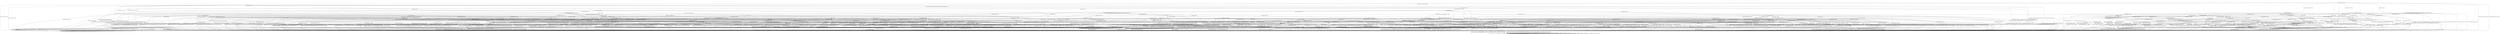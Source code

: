digraph h23 {
s0 [label="s0"];
s1 [label="s1"];
s2 [label="s2"];
s6 [label="s6"];
s9 [label="s9"];
s76 [label="s76"];
s87 [label="s87"];
s91 [label="s91"];
s3 [label="s3"];
s4 [label="s4"];
s7 [label="s7"];
s8 [label="s8"];
s10 [label="s10"];
s13 [label="s13"];
s16 [label="s16"];
s88 [label="s88"];
s92 [label="s92"];
s93 [label="s93"];
s95 [label="s95"];
s97 [label="s97"];
s99 [label="s99"];
s100 [label="s100"];
s5 [label="s5"];
s11 [label="s11"];
s14 [label="s14"];
s18 [label="s18"];
s19 [label="s19"];
s21 [label="s21"];
s31 [label="s31"];
s38 [label="s38"];
s44 [label="s44"];
s62 [label="s62"];
s63 [label="s63"];
s77 [label="s77"];
s85 [label="s85"];
s94 [label="s94"];
s96 [label="s96"];
s98 [label="s98"];
s101 [label="s101"];
s102 [label="s102"];
s103 [label="s103"];
s105 [label="s105"];
s12 [label="s12"];
s15 [label="s15"];
s17 [label="s17"];
s20 [label="s20"];
s22 [label="s22"];
s25 [label="s25"];
s26 [label="s26"];
s30 [label="s30"];
s32 [label="s32"];
s35 [label="s35"];
s40 [label="s40"];
s45 [label="s45"];
s46 [label="s46"];
s49 [label="s49"];
s64 [label="s64"];
s66 [label="s66"];
s73 [label="s73"];
s75 [label="s75"];
s82 [label="s82"];
s83 [label="s83"];
s86 [label="s86"];
s104 [label="s104"];
s106 [label="s106"];
s23 [label="s23"];
s24 [label="s24"];
s27 [label="s27"];
s28 [label="s28"];
s29 [label="s29"];
s33 [label="s33"];
s34 [label="s34"];
s36 [label="s36"];
s39 [label="s39"];
s42 [label="s42"];
s47 [label="s47"];
s48 [label="s48"];
s51 [label="s51"];
s55 [label="s55"];
s56 [label="s56"];
s58 [label="s58"];
s65 [label="s65"];
s67 [label="s67"];
s69 [label="s69"];
s74 [label="s74"];
s78 [label="s78"];
s37 [label="s37"];
s41 [label="s41"];
s43 [label="s43"];
s50 [label="s50"];
s52 [label="s52"];
s57 [label="s57"];
s59 [label="s59"];
s60 [label="s60"];
s61 [label="s61"];
s68 [label="s68"];
s70 [label="s70"];
s71 [label="s71"];
s79 [label="s79"];
s80 [label="s80"];
s84 [label="s84"];
s53 [label="s53"];
s54 [label="s54"];
s72 [label="s72"];
s81 [label="s81"];
s89 [label="s89"];
s90 [label="s90"];
s0 -> s1 [label="RSA_CLIENT_HELLO / HELLO_VERIFY_REQUEST"];
s0 -> s2 [label="RSA_CLIENT_KEY_EXCHANGE / TIMEOUT"];
s0 -> s9 [label="CHANGE_CIPHER_SPEC / TIMEOUT"];
s0 -> s76 [label="FINISHED / TIMEOUT"];
s0 -> s0 [label="APPLICATION / TIMEOUT"];
s0 -> s87 [label="CERTIFICATE / TIMEOUT"];
s0 -> s91 [label="EMPTY_CERTIFICATE / TIMEOUT"];
s0 -> s76 [label="CERTIFICATE_VERIFY / TIMEOUT"];
s0 -> s6 [label="Alert(WARNING,CLOSE_NOTIFY) / TIMEOUT"];
s0 -> s6 [label="Alert(FATAL,UNEXPECTED_MESSAGE) / TIMEOUT"];
s1 -> s3 [label="RSA_CLIENT_HELLO / SERVER_HELLO,CERTIFICATE,CERTIFICATE_REQUEST,SERVER_HELLO_DONE"];
s1 -> s4 [label="RSA_CLIENT_KEY_EXCHANGE / TIMEOUT"];
s1 -> s9 [label="CHANGE_CIPHER_SPEC / TIMEOUT"];
s1 -> s16 [label="FINISHED / TIMEOUT"];
s1 -> s1 [label="APPLICATION / TIMEOUT"];
s1 -> s10 [label="CERTIFICATE / TIMEOUT"];
s1 -> s13 [label="EMPTY_CERTIFICATE / TIMEOUT"];
s1 -> s16 [label="CERTIFICATE_VERIFY / TIMEOUT"];
s1 -> s6 [label="Alert(WARNING,CLOSE_NOTIFY) / Alert(WARNING,CLOSE_NOTIFY)"];
s1 -> s6 [label="Alert(FATAL,UNEXPECTED_MESSAGE) / TIMEOUT"];
s2 -> s93 [label="RSA_CLIENT_HELLO / TIMEOUT"];
s2 -> s76 [label="RSA_CLIENT_KEY_EXCHANGE / TIMEOUT"];
s2 -> s8 [label="CHANGE_CIPHER_SPEC / TIMEOUT"];
s2 -> s97 [label="FINISHED / TIMEOUT"];
s2 -> s2 [label="APPLICATION / TIMEOUT"];
s2 -> s95 [label="CERTIFICATE / TIMEOUT"];
s2 -> s95 [label="EMPTY_CERTIFICATE / TIMEOUT"];
s2 -> s88 [label="CERTIFICATE_VERIFY / TIMEOUT"];
s2 -> s6 [label="Alert(WARNING,CLOSE_NOTIFY) / TIMEOUT"];
s2 -> s6 [label="Alert(FATAL,UNEXPECTED_MESSAGE) / TIMEOUT"];
s6 -> s7 [label="RSA_CLIENT_HELLO / TIMEOUT"];
s6 -> s7 [label="RSA_CLIENT_KEY_EXCHANGE / TIMEOUT"];
s6 -> s7 [label="CHANGE_CIPHER_SPEC / TIMEOUT"];
s6 -> s7 [label="FINISHED / TIMEOUT"];
s6 -> s7 [label="APPLICATION / TIMEOUT"];
s6 -> s7 [label="CERTIFICATE / TIMEOUT"];
s6 -> s7 [label="EMPTY_CERTIFICATE / TIMEOUT"];
s6 -> s7 [label="CERTIFICATE_VERIFY / TIMEOUT"];
s6 -> s7 [label="Alert(WARNING,CLOSE_NOTIFY) / TIMEOUT"];
s6 -> s7 [label="Alert(FATAL,UNEXPECTED_MESSAGE) / TIMEOUT"];
s9 -> s9 [label="RSA_CLIENT_HELLO / TIMEOUT"];
s9 -> s9 [label="RSA_CLIENT_KEY_EXCHANGE / TIMEOUT"];
s9 -> s9 [label="CHANGE_CIPHER_SPEC / TIMEOUT"];
s9 -> s9 [label="FINISHED / TIMEOUT"];
s9 -> s9 [label="APPLICATION / TIMEOUT"];
s9 -> s9 [label="CERTIFICATE / TIMEOUT"];
s9 -> s9 [label="EMPTY_CERTIFICATE / TIMEOUT"];
s9 -> s9 [label="CERTIFICATE_VERIFY / TIMEOUT"];
s9 -> s9 [label="Alert(WARNING,CLOSE_NOTIFY) / TIMEOUT"];
s9 -> s9 [label="Alert(FATAL,UNEXPECTED_MESSAGE) / TIMEOUT"];
s76 -> s76 [label="RSA_CLIENT_HELLO / TIMEOUT"];
s76 -> s76 [label="RSA_CLIENT_KEY_EXCHANGE / TIMEOUT"];
s76 -> s9 [label="CHANGE_CIPHER_SPEC / TIMEOUT"];
s76 -> s76 [label="FINISHED / TIMEOUT"];
s76 -> s76 [label="APPLICATION / TIMEOUT"];
s76 -> s76 [label="CERTIFICATE / TIMEOUT"];
s76 -> s76 [label="EMPTY_CERTIFICATE / TIMEOUT"];
s76 -> s76 [label="CERTIFICATE_VERIFY / TIMEOUT"];
s76 -> s6 [label="Alert(WARNING,CLOSE_NOTIFY) / TIMEOUT"];
s76 -> s6 [label="Alert(FATAL,UNEXPECTED_MESSAGE) / TIMEOUT"];
s87 -> s87 [label="RSA_CLIENT_HELLO / TIMEOUT"];
s87 -> s87 [label="RSA_CLIENT_KEY_EXCHANGE / TIMEOUT"];
s87 -> s9 [label="CHANGE_CIPHER_SPEC / TIMEOUT"];
s87 -> s87 [label="FINISHED / TIMEOUT"];
s87 -> s87 [label="APPLICATION / TIMEOUT"];
s87 -> s76 [label="CERTIFICATE / TIMEOUT"];
s87 -> s76 [label="EMPTY_CERTIFICATE / TIMEOUT"];
s87 -> s92 [label="CERTIFICATE_VERIFY / TIMEOUT"];
s87 -> s6 [label="Alert(WARNING,CLOSE_NOTIFY) / TIMEOUT"];
s87 -> s6 [label="Alert(FATAL,UNEXPECTED_MESSAGE) / TIMEOUT"];
s91 -> s99 [label="RSA_CLIENT_HELLO / TIMEOUT"];
s91 -> s95 [label="RSA_CLIENT_KEY_EXCHANGE / TIMEOUT"];
s91 -> s8 [label="CHANGE_CIPHER_SPEC / TIMEOUT"];
s91 -> s100 [label="FINISHED / TIMEOUT"];
s91 -> s91 [label="APPLICATION / TIMEOUT"];
s91 -> s76 [label="CERTIFICATE / TIMEOUT"];
s91 -> s76 [label="EMPTY_CERTIFICATE / TIMEOUT"];
s91 -> s92 [label="CERTIFICATE_VERIFY / TIMEOUT"];
s91 -> s6 [label="Alert(WARNING,CLOSE_NOTIFY) / TIMEOUT"];
s91 -> s6 [label="Alert(FATAL,UNEXPECTED_MESSAGE) / TIMEOUT"];
s3 -> s6 [label="RSA_CLIENT_HELLO / Alert(FATAL,UNEXPECTED_MESSAGE)"];
s3 -> s18 [label="RSA_CLIENT_KEY_EXCHANGE / TIMEOUT"];
s3 -> s9 [label="CHANGE_CIPHER_SPEC / TIMEOUT"];
s3 -> s16 [label="FINISHED / TIMEOUT"];
s3 -> s3 [label="APPLICATION / TIMEOUT"];
s3 -> s62 [label="CERTIFICATE / TIMEOUT"];
s3 -> s11 [label="EMPTY_CERTIFICATE / TIMEOUT"];
s3 -> s16 [label="CERTIFICATE_VERIFY / TIMEOUT"];
s3 -> s6 [label="Alert(WARNING,CLOSE_NOTIFY) / Alert(WARNING,CLOSE_NOTIFY)"];
s3 -> s6 [label="Alert(FATAL,UNEXPECTED_MESSAGE) / TIMEOUT"];
s4 -> s19 [label="RSA_CLIENT_HELLO / TIMEOUT"];
s4 -> s16 [label="RSA_CLIENT_KEY_EXCHANGE / TIMEOUT"];
s4 -> s5 [label="CHANGE_CIPHER_SPEC / TIMEOUT"];
s4 -> s38 [label="FINISHED / TIMEOUT"];
s4 -> s4 [label="APPLICATION / TIMEOUT"];
s4 -> s44 [label="CERTIFICATE / TIMEOUT"];
s4 -> s44 [label="EMPTY_CERTIFICATE / TIMEOUT"];
s4 -> s63 [label="CERTIFICATE_VERIFY / TIMEOUT"];
s4 -> s6 [label="Alert(WARNING,CLOSE_NOTIFY) / Alert(WARNING,CLOSE_NOTIFY)"];
s4 -> s6 [label="Alert(FATAL,UNEXPECTED_MESSAGE) / TIMEOUT"];
s7 -> s7 [label="RSA_CLIENT_HELLO / SOCKET_CLOSED"];
s7 -> s7 [label="RSA_CLIENT_KEY_EXCHANGE / SOCKET_CLOSED"];
s7 -> s7 [label="CHANGE_CIPHER_SPEC / SOCKET_CLOSED"];
s7 -> s7 [label="FINISHED / SOCKET_CLOSED"];
s7 -> s7 [label="APPLICATION / SOCKET_CLOSED"];
s7 -> s7 [label="CERTIFICATE / SOCKET_CLOSED"];
s7 -> s7 [label="EMPTY_CERTIFICATE / SOCKET_CLOSED"];
s7 -> s7 [label="CERTIFICATE_VERIFY / SOCKET_CLOSED"];
s7 -> s7 [label="Alert(WARNING,CLOSE_NOTIFY) / SOCKET_CLOSED"];
s7 -> s7 [label="Alert(FATAL,UNEXPECTED_MESSAGE) / SOCKET_CLOSED"];
s8 -> s6 [label="RSA_CLIENT_HELLO / TIMEOUT"];
s8 -> s6 [label="RSA_CLIENT_KEY_EXCHANGE / TIMEOUT"];
s8 -> s9 [label="CHANGE_CIPHER_SPEC / TIMEOUT"];
s8 -> s6 [label="FINISHED / TIMEOUT"];
s8 -> s8 [label="APPLICATION / TIMEOUT"];
s8 -> s6 [label="CERTIFICATE / TIMEOUT"];
s8 -> s6 [label="EMPTY_CERTIFICATE / TIMEOUT"];
s8 -> s6 [label="CERTIFICATE_VERIFY / TIMEOUT"];
s8 -> s8 [label="Alert(WARNING,CLOSE_NOTIFY) / TIMEOUT"];
s8 -> s8 [label="Alert(FATAL,UNEXPECTED_MESSAGE) / TIMEOUT"];
s10 -> s10 [label="RSA_CLIENT_HELLO / TIMEOUT"];
s10 -> s85 [label="RSA_CLIENT_KEY_EXCHANGE / TIMEOUT"];
s10 -> s9 [label="CHANGE_CIPHER_SPEC / TIMEOUT"];
s10 -> s77 [label="FINISHED / TIMEOUT"];
s10 -> s10 [label="APPLICATION / TIMEOUT"];
s10 -> s16 [label="CERTIFICATE / TIMEOUT"];
s10 -> s16 [label="EMPTY_CERTIFICATE / TIMEOUT"];
s10 -> s14 [label="CERTIFICATE_VERIFY / TIMEOUT"];
s10 -> s6 [label="Alert(WARNING,CLOSE_NOTIFY) / Alert(WARNING,CLOSE_NOTIFY)"];
s10 -> s6 [label="Alert(FATAL,UNEXPECTED_MESSAGE) / TIMEOUT"];
s13 -> s21 [label="RSA_CLIENT_HELLO / TIMEOUT"];
s13 -> s44 [label="RSA_CLIENT_KEY_EXCHANGE / TIMEOUT"];
s13 -> s5 [label="CHANGE_CIPHER_SPEC / TIMEOUT"];
s13 -> s31 [label="FINISHED / TIMEOUT"];
s13 -> s13 [label="APPLICATION / TIMEOUT"];
s13 -> s16 [label="CERTIFICATE / TIMEOUT"];
s13 -> s16 [label="EMPTY_CERTIFICATE / TIMEOUT"];
s13 -> s14 [label="CERTIFICATE_VERIFY / TIMEOUT"];
s13 -> s6 [label="Alert(WARNING,CLOSE_NOTIFY) / Alert(WARNING,CLOSE_NOTIFY)"];
s13 -> s6 [label="Alert(FATAL,UNEXPECTED_MESSAGE) / TIMEOUT"];
s16 -> s16 [label="RSA_CLIENT_HELLO / TIMEOUT"];
s16 -> s16 [label="RSA_CLIENT_KEY_EXCHANGE / TIMEOUT"];
s16 -> s9 [label="CHANGE_CIPHER_SPEC / TIMEOUT"];
s16 -> s16 [label="FINISHED / TIMEOUT"];
s16 -> s16 [label="APPLICATION / TIMEOUT"];
s16 -> s16 [label="CERTIFICATE / TIMEOUT"];
s16 -> s16 [label="EMPTY_CERTIFICATE / TIMEOUT"];
s16 -> s16 [label="CERTIFICATE_VERIFY / TIMEOUT"];
s16 -> s6 [label="Alert(WARNING,CLOSE_NOTIFY) / Alert(WARNING,CLOSE_NOTIFY)"];
s16 -> s6 [label="Alert(FATAL,UNEXPECTED_MESSAGE) / TIMEOUT"];
s88 -> s94 [label="RSA_CLIENT_HELLO / TIMEOUT"];
s88 -> s76 [label="RSA_CLIENT_KEY_EXCHANGE / TIMEOUT"];
s88 -> s8 [label="CHANGE_CIPHER_SPEC / TIMEOUT"];
s88 -> s98 [label="FINISHED / TIMEOUT"];
s88 -> s88 [label="APPLICATION / TIMEOUT"];
s88 -> s96 [label="CERTIFICATE / TIMEOUT"];
s88 -> s96 [label="EMPTY_CERTIFICATE / TIMEOUT"];
s88 -> s76 [label="CERTIFICATE_VERIFY / TIMEOUT"];
s88 -> s6 [label="Alert(WARNING,CLOSE_NOTIFY) / TIMEOUT"];
s88 -> s6 [label="Alert(FATAL,UNEXPECTED_MESSAGE) / TIMEOUT"];
s92 -> s101 [label="RSA_CLIENT_HELLO / TIMEOUT"];
s92 -> s96 [label="RSA_CLIENT_KEY_EXCHANGE / TIMEOUT"];
s92 -> s8 [label="CHANGE_CIPHER_SPEC / TIMEOUT"];
s92 -> s102 [label="FINISHED / TIMEOUT"];
s92 -> s92 [label="APPLICATION / TIMEOUT"];
s92 -> s76 [label="CERTIFICATE / TIMEOUT"];
s92 -> s76 [label="EMPTY_CERTIFICATE / TIMEOUT"];
s92 -> s76 [label="CERTIFICATE_VERIFY / TIMEOUT"];
s92 -> s6 [label="Alert(WARNING,CLOSE_NOTIFY) / TIMEOUT"];
s92 -> s6 [label="Alert(FATAL,UNEXPECTED_MESSAGE) / TIMEOUT"];
s93 -> s76 [label="RSA_CLIENT_HELLO / TIMEOUT"];
s93 -> s76 [label="RSA_CLIENT_KEY_EXCHANGE / TIMEOUT"];
s93 -> s8 [label="CHANGE_CIPHER_SPEC / TIMEOUT"];
s93 -> s103 [label="FINISHED / TIMEOUT"];
s93 -> s93 [label="APPLICATION / TIMEOUT"];
s93 -> s99 [label="CERTIFICATE / TIMEOUT"];
s93 -> s99 [label="EMPTY_CERTIFICATE / TIMEOUT"];
s93 -> s94 [label="CERTIFICATE_VERIFY / TIMEOUT"];
s93 -> s6 [label="Alert(WARNING,CLOSE_NOTIFY) / TIMEOUT"];
s93 -> s6 [label="Alert(FATAL,UNEXPECTED_MESSAGE) / TIMEOUT"];
s95 -> s99 [label="RSA_CLIENT_HELLO / TIMEOUT"];
s95 -> s76 [label="RSA_CLIENT_KEY_EXCHANGE / TIMEOUT"];
s95 -> s8 [label="CHANGE_CIPHER_SPEC / TIMEOUT"];
s95 -> s105 [label="FINISHED / TIMEOUT"];
s95 -> s95 [label="APPLICATION / TIMEOUT"];
s95 -> s76 [label="CERTIFICATE / TIMEOUT"];
s95 -> s76 [label="EMPTY_CERTIFICATE / TIMEOUT"];
s95 -> s96 [label="CERTIFICATE_VERIFY / TIMEOUT"];
s95 -> s6 [label="Alert(WARNING,CLOSE_NOTIFY) / TIMEOUT"];
s95 -> s6 [label="Alert(FATAL,UNEXPECTED_MESSAGE) / TIMEOUT"];
s97 -> s103 [label="RSA_CLIENT_HELLO / TIMEOUT"];
s97 -> s76 [label="RSA_CLIENT_KEY_EXCHANGE / TIMEOUT"];
s97 -> s8 [label="CHANGE_CIPHER_SPEC / TIMEOUT"];
s97 -> s76 [label="FINISHED / TIMEOUT"];
s97 -> s97 [label="APPLICATION / TIMEOUT"];
s97 -> s105 [label="CERTIFICATE / TIMEOUT"];
s97 -> s105 [label="EMPTY_CERTIFICATE / TIMEOUT"];
s97 -> s98 [label="CERTIFICATE_VERIFY / TIMEOUT"];
s97 -> s6 [label="Alert(WARNING,CLOSE_NOTIFY) / TIMEOUT"];
s97 -> s6 [label="Alert(FATAL,UNEXPECTED_MESSAGE) / TIMEOUT"];
s99 -> s76 [label="RSA_CLIENT_HELLO / TIMEOUT"];
s99 -> s99 [label="RSA_CLIENT_KEY_EXCHANGE / TIMEOUT"];
s99 -> s8 [label="CHANGE_CIPHER_SPEC / TIMEOUT"];
s99 -> s105 [label="FINISHED / TIMEOUT"];
s99 -> s99 [label="APPLICATION / TIMEOUT"];
s99 -> s76 [label="CERTIFICATE / TIMEOUT"];
s99 -> s76 [label="EMPTY_CERTIFICATE / TIMEOUT"];
s99 -> s101 [label="CERTIFICATE_VERIFY / TIMEOUT"];
s99 -> s6 [label="Alert(WARNING,CLOSE_NOTIFY) / TIMEOUT"];
s99 -> s6 [label="Alert(FATAL,UNEXPECTED_MESSAGE) / TIMEOUT"];
s100 -> s105 [label="RSA_CLIENT_HELLO / TIMEOUT"];
s100 -> s105 [label="RSA_CLIENT_KEY_EXCHANGE / TIMEOUT"];
s100 -> s8 [label="CHANGE_CIPHER_SPEC / TIMEOUT"];
s100 -> s76 [label="FINISHED / TIMEOUT"];
s100 -> s100 [label="APPLICATION / TIMEOUT"];
s100 -> s76 [label="CERTIFICATE / TIMEOUT"];
s100 -> s76 [label="EMPTY_CERTIFICATE / TIMEOUT"];
s100 -> s102 [label="CERTIFICATE_VERIFY / TIMEOUT"];
s100 -> s6 [label="Alert(WARNING,CLOSE_NOTIFY) / TIMEOUT"];
s100 -> s6 [label="Alert(FATAL,UNEXPECTED_MESSAGE) / TIMEOUT"];
s5 -> s6 [label="RSA_CLIENT_HELLO / Alert(FATAL,UNEXPECTED_MESSAGE)"];
s5 -> s6 [label="RSA_CLIENT_KEY_EXCHANGE / Alert(FATAL,UNEXPECTED_MESSAGE)"];
s5 -> s9 [label="CHANGE_CIPHER_SPEC / TIMEOUT"];
s5 -> s6 [label="FINISHED / Alert(FATAL,UNEXPECTED_MESSAGE)"];
s5 -> s5 [label="APPLICATION / TIMEOUT"];
s5 -> s6 [label="CERTIFICATE / Alert(FATAL,UNEXPECTED_MESSAGE)"];
s5 -> s6 [label="EMPTY_CERTIFICATE / Alert(FATAL,UNEXPECTED_MESSAGE)"];
s5 -> s6 [label="CERTIFICATE_VERIFY / Alert(FATAL,UNEXPECTED_MESSAGE)"];
s5 -> s5 [label="Alert(WARNING,CLOSE_NOTIFY) / TIMEOUT"];
s5 -> s5 [label="Alert(FATAL,UNEXPECTED_MESSAGE) / TIMEOUT"];
s11 -> s20 [label="RSA_CLIENT_HELLO / TIMEOUT"];
s11 -> s17 [label="RSA_CLIENT_KEY_EXCHANGE / TIMEOUT"];
s11 -> s12 [label="CHANGE_CIPHER_SPEC / TIMEOUT"];
s11 -> s30 [label="FINISHED / TIMEOUT"];
s11 -> s11 [label="APPLICATION / TIMEOUT"];
s11 -> s16 [label="CERTIFICATE / TIMEOUT"];
s11 -> s16 [label="EMPTY_CERTIFICATE / TIMEOUT"];
s11 -> s15 [label="CERTIFICATE_VERIFY / TIMEOUT"];
s11 -> s6 [label="Alert(WARNING,CLOSE_NOTIFY) / Alert(WARNING,CLOSE_NOTIFY)"];
s11 -> s6 [label="Alert(FATAL,UNEXPECTED_MESSAGE) / TIMEOUT"];
s14 -> s22 [label="RSA_CLIENT_HELLO / TIMEOUT"];
s14 -> s64 [label="RSA_CLIENT_KEY_EXCHANGE / TIMEOUT"];
s14 -> s5 [label="CHANGE_CIPHER_SPEC / TIMEOUT"];
s14 -> s32 [label="FINISHED / TIMEOUT"];
s14 -> s14 [label="APPLICATION / TIMEOUT"];
s14 -> s16 [label="CERTIFICATE / TIMEOUT"];
s14 -> s16 [label="EMPTY_CERTIFICATE / TIMEOUT"];
s14 -> s16 [label="CERTIFICATE_VERIFY / TIMEOUT"];
s14 -> s6 [label="Alert(WARNING,CLOSE_NOTIFY) / Alert(WARNING,CLOSE_NOTIFY)"];
s14 -> s6 [label="Alert(FATAL,UNEXPECTED_MESSAGE) / TIMEOUT"];
s18 -> s19 [label="RSA_CLIENT_HELLO / TIMEOUT"];
s18 -> s16 [label="RSA_CLIENT_KEY_EXCHANGE / TIMEOUT"];
s18 -> s25 [label="CHANGE_CIPHER_SPEC / TIMEOUT"];
s18 -> s38 [label="FINISHED / TIMEOUT"];
s18 -> s18 [label="APPLICATION / TIMEOUT"];
s18 -> s45 [label="CERTIFICATE / TIMEOUT"];
s18 -> s17 [label="EMPTY_CERTIFICATE / TIMEOUT"];
s18 -> s26 [label="CERTIFICATE_VERIFY / TIMEOUT"];
s18 -> s6 [label="Alert(WARNING,CLOSE_NOTIFY) / Alert(WARNING,CLOSE_NOTIFY)"];
s18 -> s6 [label="Alert(FATAL,UNEXPECTED_MESSAGE) / TIMEOUT"];
s19 -> s16 [label="RSA_CLIENT_HELLO / TIMEOUT"];
s19 -> s16 [label="RSA_CLIENT_KEY_EXCHANGE / TIMEOUT"];
s19 -> s5 [label="CHANGE_CIPHER_SPEC / TIMEOUT"];
s19 -> s40 [label="FINISHED / TIMEOUT"];
s19 -> s19 [label="APPLICATION / TIMEOUT"];
s19 -> s46 [label="CERTIFICATE / TIMEOUT"];
s19 -> s46 [label="EMPTY_CERTIFICATE / TIMEOUT"];
s19 -> s66 [label="CERTIFICATE_VERIFY / TIMEOUT"];
s19 -> s6 [label="Alert(WARNING,CLOSE_NOTIFY) / Alert(WARNING,CLOSE_NOTIFY)"];
s19 -> s6 [label="Alert(FATAL,UNEXPECTED_MESSAGE) / TIMEOUT"];
s21 -> s16 [label="RSA_CLIENT_HELLO / TIMEOUT"];
s21 -> s46 [label="RSA_CLIENT_KEY_EXCHANGE / TIMEOUT"];
s21 -> s5 [label="CHANGE_CIPHER_SPEC / TIMEOUT"];
s21 -> s35 [label="FINISHED / TIMEOUT"];
s21 -> s21 [label="APPLICATION / TIMEOUT"];
s21 -> s16 [label="CERTIFICATE / TIMEOUT"];
s21 -> s16 [label="EMPTY_CERTIFICATE / TIMEOUT"];
s21 -> s22 [label="CERTIFICATE_VERIFY / TIMEOUT"];
s21 -> s6 [label="Alert(WARNING,CLOSE_NOTIFY) / Alert(WARNING,CLOSE_NOTIFY)"];
s21 -> s6 [label="Alert(FATAL,UNEXPECTED_MESSAGE) / TIMEOUT"];
s31 -> s35 [label="RSA_CLIENT_HELLO / TIMEOUT"];
s31 -> s49 [label="RSA_CLIENT_KEY_EXCHANGE / TIMEOUT"];
s31 -> s5 [label="CHANGE_CIPHER_SPEC / TIMEOUT"];
s31 -> s16 [label="FINISHED / TIMEOUT"];
s31 -> s31 [label="APPLICATION / TIMEOUT"];
s31 -> s16 [label="CERTIFICATE / TIMEOUT"];
s31 -> s16 [label="EMPTY_CERTIFICATE / TIMEOUT"];
s31 -> s32 [label="CERTIFICATE_VERIFY / TIMEOUT"];
s31 -> s6 [label="Alert(WARNING,CLOSE_NOTIFY) / Alert(WARNING,CLOSE_NOTIFY)"];
s31 -> s6 [label="Alert(FATAL,UNEXPECTED_MESSAGE) / TIMEOUT"];
s38 -> s40 [label="RSA_CLIENT_HELLO / TIMEOUT"];
s38 -> s16 [label="RSA_CLIENT_KEY_EXCHANGE / TIMEOUT"];
s38 -> s5 [label="CHANGE_CIPHER_SPEC / TIMEOUT"];
s38 -> s16 [label="FINISHED / TIMEOUT"];
s38 -> s38 [label="APPLICATION / TIMEOUT"];
s38 -> s49 [label="CERTIFICATE / TIMEOUT"];
s38 -> s49 [label="EMPTY_CERTIFICATE / TIMEOUT"];
s38 -> s73 [label="CERTIFICATE_VERIFY / TIMEOUT"];
s38 -> s6 [label="Alert(WARNING,CLOSE_NOTIFY) / Alert(WARNING,CLOSE_NOTIFY)"];
s38 -> s6 [label="Alert(FATAL,UNEXPECTED_MESSAGE) / TIMEOUT"];
s44 -> s46 [label="RSA_CLIENT_HELLO / TIMEOUT"];
s44 -> s16 [label="RSA_CLIENT_KEY_EXCHANGE / TIMEOUT"];
s44 -> s5 [label="CHANGE_CIPHER_SPEC / TIMEOUT"];
s44 -> s49 [label="FINISHED / TIMEOUT"];
s44 -> s44 [label="APPLICATION / TIMEOUT"];
s44 -> s16 [label="CERTIFICATE / TIMEOUT"];
s44 -> s16 [label="EMPTY_CERTIFICATE / TIMEOUT"];
s44 -> s64 [label="CERTIFICATE_VERIFY / TIMEOUT"];
s44 -> s6 [label="Alert(WARNING,CLOSE_NOTIFY) / Alert(WARNING,CLOSE_NOTIFY)"];
s44 -> s6 [label="Alert(FATAL,UNEXPECTED_MESSAGE) / TIMEOUT"];
s62 -> s10 [label="RSA_CLIENT_HELLO / TIMEOUT"];
s62 -> s82 [label="RSA_CLIENT_KEY_EXCHANGE / TIMEOUT"];
s62 -> s9 [label="CHANGE_CIPHER_SPEC / TIMEOUT"];
s62 -> s77 [label="FINISHED / TIMEOUT"];
s62 -> s62 [label="APPLICATION / TIMEOUT"];
s62 -> s16 [label="CERTIFICATE / TIMEOUT"];
s62 -> s16 [label="EMPTY_CERTIFICATE / TIMEOUT"];
s62 -> s75 [label="CERTIFICATE_VERIFY / TIMEOUT"];
s62 -> s6 [label="Alert(WARNING,CLOSE_NOTIFY) / Alert(WARNING,CLOSE_NOTIFY)"];
s62 -> s6 [label="Alert(FATAL,UNEXPECTED_MESSAGE) / TIMEOUT"];
s63 -> s66 [label="RSA_CLIENT_HELLO / TIMEOUT"];
s63 -> s16 [label="RSA_CLIENT_KEY_EXCHANGE / TIMEOUT"];
s63 -> s5 [label="CHANGE_CIPHER_SPEC / TIMEOUT"];
s63 -> s73 [label="FINISHED / TIMEOUT"];
s63 -> s63 [label="APPLICATION / TIMEOUT"];
s63 -> s64 [label="CERTIFICATE / TIMEOUT"];
s63 -> s64 [label="EMPTY_CERTIFICATE / TIMEOUT"];
s63 -> s16 [label="CERTIFICATE_VERIFY / TIMEOUT"];
s63 -> s6 [label="Alert(WARNING,CLOSE_NOTIFY) / Alert(WARNING,CLOSE_NOTIFY)"];
s63 -> s6 [label="Alert(FATAL,UNEXPECTED_MESSAGE) / TIMEOUT"];
s77 -> s86 [label="RSA_CLIENT_HELLO / TIMEOUT"];
s77 -> s83 [label="RSA_CLIENT_KEY_EXCHANGE / TIMEOUT"];
s77 -> s9 [label="CHANGE_CIPHER_SPEC / TIMEOUT"];
s77 -> s16 [label="FINISHED / TIMEOUT"];
s77 -> s77 [label="APPLICATION / TIMEOUT"];
s77 -> s16 [label="CERTIFICATE / TIMEOUT"];
s77 -> s16 [label="EMPTY_CERTIFICATE / TIMEOUT"];
s77 -> s32 [label="CERTIFICATE_VERIFY / TIMEOUT"];
s77 -> s6 [label="Alert(WARNING,CLOSE_NOTIFY) / Alert(WARNING,CLOSE_NOTIFY)"];
s77 -> s6 [label="Alert(FATAL,UNEXPECTED_MESSAGE) / TIMEOUT"];
s85 -> s85 [label="RSA_CLIENT_HELLO / TIMEOUT"];
s85 -> s16 [label="RSA_CLIENT_KEY_EXCHANGE / TIMEOUT"];
s85 -> s9 [label="CHANGE_CIPHER_SPEC / TIMEOUT"];
s85 -> s83 [label="FINISHED / TIMEOUT"];
s85 -> s85 [label="APPLICATION / TIMEOUT"];
s85 -> s16 [label="CERTIFICATE / TIMEOUT"];
s85 -> s16 [label="EMPTY_CERTIFICATE / TIMEOUT"];
s85 -> s64 [label="CERTIFICATE_VERIFY / TIMEOUT"];
s85 -> s6 [label="Alert(WARNING,CLOSE_NOTIFY) / Alert(WARNING,CLOSE_NOTIFY)"];
s85 -> s6 [label="Alert(FATAL,UNEXPECTED_MESSAGE) / TIMEOUT"];
s94 -> s76 [label="RSA_CLIENT_HELLO / TIMEOUT"];
s94 -> s76 [label="RSA_CLIENT_KEY_EXCHANGE / TIMEOUT"];
s94 -> s8 [label="CHANGE_CIPHER_SPEC / TIMEOUT"];
s94 -> s104 [label="FINISHED / TIMEOUT"];
s94 -> s94 [label="APPLICATION / TIMEOUT"];
s94 -> s101 [label="CERTIFICATE / TIMEOUT"];
s94 -> s101 [label="EMPTY_CERTIFICATE / TIMEOUT"];
s94 -> s76 [label="CERTIFICATE_VERIFY / TIMEOUT"];
s94 -> s6 [label="Alert(WARNING,CLOSE_NOTIFY) / TIMEOUT"];
s94 -> s6 [label="Alert(FATAL,UNEXPECTED_MESSAGE) / TIMEOUT"];
s96 -> s101 [label="RSA_CLIENT_HELLO / TIMEOUT"];
s96 -> s76 [label="RSA_CLIENT_KEY_EXCHANGE / TIMEOUT"];
s96 -> s8 [label="CHANGE_CIPHER_SPEC / TIMEOUT"];
s96 -> s106 [label="FINISHED / TIMEOUT"];
s96 -> s96 [label="APPLICATION / TIMEOUT"];
s96 -> s76 [label="CERTIFICATE / TIMEOUT"];
s96 -> s76 [label="EMPTY_CERTIFICATE / TIMEOUT"];
s96 -> s76 [label="CERTIFICATE_VERIFY / TIMEOUT"];
s96 -> s6 [label="Alert(WARNING,CLOSE_NOTIFY) / TIMEOUT"];
s96 -> s6 [label="Alert(FATAL,UNEXPECTED_MESSAGE) / TIMEOUT"];
s98 -> s104 [label="RSA_CLIENT_HELLO / TIMEOUT"];
s98 -> s76 [label="RSA_CLIENT_KEY_EXCHANGE / TIMEOUT"];
s98 -> s8 [label="CHANGE_CIPHER_SPEC / TIMEOUT"];
s98 -> s76 [label="FINISHED / TIMEOUT"];
s98 -> s98 [label="APPLICATION / TIMEOUT"];
s98 -> s106 [label="CERTIFICATE / TIMEOUT"];
s98 -> s106 [label="EMPTY_CERTIFICATE / TIMEOUT"];
s98 -> s76 [label="CERTIFICATE_VERIFY / TIMEOUT"];
s98 -> s6 [label="Alert(WARNING,CLOSE_NOTIFY) / TIMEOUT"];
s98 -> s6 [label="Alert(FATAL,UNEXPECTED_MESSAGE) / TIMEOUT"];
s101 -> s76 [label="RSA_CLIENT_HELLO / TIMEOUT"];
s101 -> s101 [label="RSA_CLIENT_KEY_EXCHANGE / TIMEOUT"];
s101 -> s8 [label="CHANGE_CIPHER_SPEC / TIMEOUT"];
s101 -> s105 [label="FINISHED / TIMEOUT"];
s101 -> s101 [label="APPLICATION / TIMEOUT"];
s101 -> s76 [label="CERTIFICATE / TIMEOUT"];
s101 -> s76 [label="EMPTY_CERTIFICATE / TIMEOUT"];
s101 -> s76 [label="CERTIFICATE_VERIFY / TIMEOUT"];
s101 -> s6 [label="Alert(WARNING,CLOSE_NOTIFY) / TIMEOUT"];
s101 -> s6 [label="Alert(FATAL,UNEXPECTED_MESSAGE) / TIMEOUT"];
s102 -> s105 [label="RSA_CLIENT_HELLO / TIMEOUT"];
s102 -> s106 [label="RSA_CLIENT_KEY_EXCHANGE / TIMEOUT"];
s102 -> s8 [label="CHANGE_CIPHER_SPEC / TIMEOUT"];
s102 -> s76 [label="FINISHED / TIMEOUT"];
s102 -> s102 [label="APPLICATION / TIMEOUT"];
s102 -> s76 [label="CERTIFICATE / TIMEOUT"];
s102 -> s76 [label="EMPTY_CERTIFICATE / TIMEOUT"];
s102 -> s76 [label="CERTIFICATE_VERIFY / TIMEOUT"];
s102 -> s6 [label="Alert(WARNING,CLOSE_NOTIFY) / TIMEOUT"];
s102 -> s6 [label="Alert(FATAL,UNEXPECTED_MESSAGE) / TIMEOUT"];
s103 -> s76 [label="RSA_CLIENT_HELLO / TIMEOUT"];
s103 -> s76 [label="RSA_CLIENT_KEY_EXCHANGE / TIMEOUT"];
s103 -> s8 [label="CHANGE_CIPHER_SPEC / TIMEOUT"];
s103 -> s76 [label="FINISHED / TIMEOUT"];
s103 -> s103 [label="APPLICATION / TIMEOUT"];
s103 -> s105 [label="CERTIFICATE / TIMEOUT"];
s103 -> s105 [label="EMPTY_CERTIFICATE / TIMEOUT"];
s103 -> s104 [label="CERTIFICATE_VERIFY / TIMEOUT"];
s103 -> s6 [label="Alert(WARNING,CLOSE_NOTIFY) / TIMEOUT"];
s103 -> s6 [label="Alert(FATAL,UNEXPECTED_MESSAGE) / TIMEOUT"];
s105 -> s105 [label="RSA_CLIENT_HELLO / TIMEOUT"];
s105 -> s76 [label="RSA_CLIENT_KEY_EXCHANGE / TIMEOUT"];
s105 -> s8 [label="CHANGE_CIPHER_SPEC / TIMEOUT"];
s105 -> s76 [label="FINISHED / TIMEOUT"];
s105 -> s105 [label="APPLICATION / TIMEOUT"];
s105 -> s76 [label="CERTIFICATE / TIMEOUT"];
s105 -> s76 [label="EMPTY_CERTIFICATE / TIMEOUT"];
s105 -> s106 [label="CERTIFICATE_VERIFY / TIMEOUT"];
s105 -> s6 [label="Alert(WARNING,CLOSE_NOTIFY) / TIMEOUT"];
s105 -> s6 [label="Alert(FATAL,UNEXPECTED_MESSAGE) / TIMEOUT"];
s12 -> s6 [label="RSA_CLIENT_HELLO / Alert(FATAL,BAD_CERTIFICATE)"];
s12 -> s6 [label="RSA_CLIENT_KEY_EXCHANGE / Alert(FATAL,BAD_CERTIFICATE)"];
s12 -> s9 [label="CHANGE_CIPHER_SPEC / TIMEOUT"];
s12 -> s6 [label="FINISHED / Alert(FATAL,BAD_CERTIFICATE)"];
s12 -> s12 [label="APPLICATION / TIMEOUT"];
s12 -> s6 [label="CERTIFICATE / Alert(FATAL,BAD_CERTIFICATE)"];
s12 -> s6 [label="EMPTY_CERTIFICATE / Alert(FATAL,BAD_CERTIFICATE)"];
s12 -> s6 [label="CERTIFICATE_VERIFY / Alert(FATAL,BAD_CERTIFICATE)"];
s12 -> s12 [label="Alert(WARNING,CLOSE_NOTIFY) / TIMEOUT"];
s12 -> s12 [label="Alert(FATAL,UNEXPECTED_MESSAGE) / TIMEOUT"];
s15 -> s23 [label="RSA_CLIENT_HELLO / TIMEOUT"];
s15 -> s65 [label="RSA_CLIENT_KEY_EXCHANGE / TIMEOUT"];
s15 -> s12 [label="CHANGE_CIPHER_SPEC / TIMEOUT"];
s15 -> s33 [label="FINISHED / TIMEOUT"];
s15 -> s15 [label="APPLICATION / TIMEOUT"];
s15 -> s16 [label="CERTIFICATE / TIMEOUT"];
s15 -> s16 [label="EMPTY_CERTIFICATE / TIMEOUT"];
s15 -> s16 [label="CERTIFICATE_VERIFY / TIMEOUT"];
s15 -> s6 [label="Alert(WARNING,CLOSE_NOTIFY) / Alert(WARNING,CLOSE_NOTIFY)"];
s15 -> s6 [label="Alert(FATAL,UNEXPECTED_MESSAGE) / TIMEOUT"];
s17 -> s24 [label="RSA_CLIENT_HELLO / TIMEOUT"];
s17 -> s16 [label="RSA_CLIENT_KEY_EXCHANGE / TIMEOUT"];
s17 -> s12 [label="CHANGE_CIPHER_SPEC / TIMEOUT"];
s17 -> s39 [label="FINISHED / TIMEOUT"];
s17 -> s17 [label="APPLICATION / TIMEOUT"];
s17 -> s16 [label="CERTIFICATE / TIMEOUT"];
s17 -> s16 [label="EMPTY_CERTIFICATE / TIMEOUT"];
s17 -> s65 [label="CERTIFICATE_VERIFY / TIMEOUT"];
s17 -> s6 [label="Alert(WARNING,CLOSE_NOTIFY) / Alert(WARNING,CLOSE_NOTIFY)"];
s17 -> s6 [label="Alert(FATAL,UNEXPECTED_MESSAGE) / TIMEOUT"];
s20 -> s16 [label="RSA_CLIENT_HELLO / TIMEOUT"];
s20 -> s24 [label="RSA_CLIENT_KEY_EXCHANGE / TIMEOUT"];
s20 -> s12 [label="CHANGE_CIPHER_SPEC / TIMEOUT"];
s20 -> s34 [label="FINISHED / TIMEOUT"];
s20 -> s20 [label="APPLICATION / TIMEOUT"];
s20 -> s16 [label="CERTIFICATE / TIMEOUT"];
s20 -> s16 [label="EMPTY_CERTIFICATE / TIMEOUT"];
s20 -> s23 [label="CERTIFICATE_VERIFY / TIMEOUT"];
s20 -> s6 [label="Alert(WARNING,CLOSE_NOTIFY) / Alert(WARNING,CLOSE_NOTIFY)"];
s20 -> s6 [label="Alert(FATAL,UNEXPECTED_MESSAGE) / TIMEOUT"];
s22 -> s16 [label="RSA_CLIENT_HELLO / TIMEOUT"];
s22 -> s67 [label="RSA_CLIENT_KEY_EXCHANGE / TIMEOUT"];
s22 -> s5 [label="CHANGE_CIPHER_SPEC / TIMEOUT"];
s22 -> s36 [label="FINISHED / TIMEOUT"];
s22 -> s22 [label="APPLICATION / TIMEOUT"];
s22 -> s16 [label="CERTIFICATE / TIMEOUT"];
s22 -> s16 [label="EMPTY_CERTIFICATE / TIMEOUT"];
s22 -> s16 [label="CERTIFICATE_VERIFY / TIMEOUT"];
s22 -> s6 [label="Alert(WARNING,CLOSE_NOTIFY) / Alert(WARNING,CLOSE_NOTIFY)"];
s22 -> s6 [label="Alert(FATAL,UNEXPECTED_MESSAGE) / TIMEOUT"];
s25 -> s55 [label="RSA_CLIENT_HELLO / TIMEOUT"];
s25 -> s16 [label="RSA_CLIENT_KEY_EXCHANGE / TIMEOUT"];
s25 -> s9 [label="CHANGE_CIPHER_SPEC / TIMEOUT"];
s25 -> s27 [label="FINISHED / CHANGE_CIPHER_SPEC,FINISHED,CHANGE_CIPHER_SPEC,FINISHED"];
s25 -> s25 [label="APPLICATION / TIMEOUT"];
s25 -> s47 [label="CERTIFICATE / TIMEOUT"];
s25 -> s56 [label="EMPTY_CERTIFICATE / TIMEOUT"];
s25 -> s28 [label="CERTIFICATE_VERIFY / TIMEOUT"];
s25 -> s25 [label="Alert(WARNING,CLOSE_NOTIFY) / TIMEOUT"];
s25 -> s25 [label="Alert(FATAL,UNEXPECTED_MESSAGE) / TIMEOUT"];
s26 -> s26 [label="RSA_CLIENT_HELLO / TIMEOUT"];
s26 -> s16 [label="RSA_CLIENT_KEY_EXCHANGE / TIMEOUT"];
s26 -> s29 [label="CHANGE_CIPHER_SPEC / TIMEOUT"];
s26 -> s42 [label="FINISHED / TIMEOUT"];
s26 -> s26 [label="APPLICATION / TIMEOUT"];
s26 -> s48 [label="CERTIFICATE / TIMEOUT"];
s26 -> s48 [label="EMPTY_CERTIFICATE / TIMEOUT"];
s26 -> s16 [label="CERTIFICATE_VERIFY / TIMEOUT"];
s26 -> s6 [label="Alert(WARNING,CLOSE_NOTIFY) / Alert(WARNING,CLOSE_NOTIFY)"];
s26 -> s6 [label="Alert(FATAL,UNEXPECTED_MESSAGE) / TIMEOUT"];
s30 -> s34 [label="RSA_CLIENT_HELLO / TIMEOUT"];
s30 -> s39 [label="RSA_CLIENT_KEY_EXCHANGE / TIMEOUT"];
s30 -> s12 [label="CHANGE_CIPHER_SPEC / TIMEOUT"];
s30 -> s16 [label="FINISHED / TIMEOUT"];
s30 -> s30 [label="APPLICATION / TIMEOUT"];
s30 -> s16 [label="CERTIFICATE / TIMEOUT"];
s30 -> s16 [label="EMPTY_CERTIFICATE / TIMEOUT"];
s30 -> s33 [label="CERTIFICATE_VERIFY / TIMEOUT"];
s30 -> s6 [label="Alert(WARNING,CLOSE_NOTIFY) / Alert(WARNING,CLOSE_NOTIFY)"];
s30 -> s6 [label="Alert(FATAL,UNEXPECTED_MESSAGE) / TIMEOUT"];
s32 -> s36 [label="RSA_CLIENT_HELLO / TIMEOUT"];
s32 -> s69 [label="RSA_CLIENT_KEY_EXCHANGE / TIMEOUT"];
s32 -> s5 [label="CHANGE_CIPHER_SPEC / TIMEOUT"];
s32 -> s16 [label="FINISHED / TIMEOUT"];
s32 -> s32 [label="APPLICATION / TIMEOUT"];
s32 -> s16 [label="CERTIFICATE / TIMEOUT"];
s32 -> s16 [label="EMPTY_CERTIFICATE / TIMEOUT"];
s32 -> s16 [label="CERTIFICATE_VERIFY / TIMEOUT"];
s32 -> s6 [label="Alert(WARNING,CLOSE_NOTIFY) / Alert(WARNING,CLOSE_NOTIFY)"];
s32 -> s6 [label="Alert(FATAL,UNEXPECTED_MESSAGE) / TIMEOUT"];
s35 -> s16 [label="RSA_CLIENT_HELLO / TIMEOUT"];
s35 -> s58 [label="RSA_CLIENT_KEY_EXCHANGE / TIMEOUT"];
s35 -> s5 [label="CHANGE_CIPHER_SPEC / TIMEOUT"];
s35 -> s16 [label="FINISHED / TIMEOUT"];
s35 -> s35 [label="APPLICATION / TIMEOUT"];
s35 -> s16 [label="CERTIFICATE / TIMEOUT"];
s35 -> s16 [label="EMPTY_CERTIFICATE / TIMEOUT"];
s35 -> s36 [label="CERTIFICATE_VERIFY / TIMEOUT"];
s35 -> s6 [label="Alert(WARNING,CLOSE_NOTIFY) / Alert(WARNING,CLOSE_NOTIFY)"];
s35 -> s6 [label="Alert(FATAL,UNEXPECTED_MESSAGE) / TIMEOUT"];
s40 -> s16 [label="RSA_CLIENT_HELLO / TIMEOUT"];
s40 -> s16 [label="RSA_CLIENT_KEY_EXCHANGE / TIMEOUT"];
s40 -> s5 [label="CHANGE_CIPHER_SPEC / TIMEOUT"];
s40 -> s16 [label="FINISHED / TIMEOUT"];
s40 -> s40 [label="APPLICATION / TIMEOUT"];
s40 -> s58 [label="CERTIFICATE / TIMEOUT"];
s40 -> s58 [label="EMPTY_CERTIFICATE / TIMEOUT"];
s40 -> s74 [label="CERTIFICATE_VERIFY / TIMEOUT"];
s40 -> s6 [label="Alert(WARNING,CLOSE_NOTIFY) / Alert(WARNING,CLOSE_NOTIFY)"];
s40 -> s6 [label="Alert(FATAL,UNEXPECTED_MESSAGE) / TIMEOUT"];
s45 -> s46 [label="RSA_CLIENT_HELLO / TIMEOUT"];
s45 -> s16 [label="RSA_CLIENT_KEY_EXCHANGE / TIMEOUT"];
s45 -> s51 [label="CHANGE_CIPHER_SPEC / TIMEOUT"];
s45 -> s49 [label="FINISHED / TIMEOUT"];
s45 -> s45 [label="APPLICATION / TIMEOUT"];
s45 -> s16 [label="CERTIFICATE / TIMEOUT"];
s45 -> s16 [label="EMPTY_CERTIFICATE / TIMEOUT"];
s45 -> s78 [label="CERTIFICATE_VERIFY / TIMEOUT"];
s45 -> s6 [label="Alert(WARNING,CLOSE_NOTIFY) / Alert(WARNING,CLOSE_NOTIFY)"];
s45 -> s6 [label="Alert(FATAL,UNEXPECTED_MESSAGE) / TIMEOUT"];
s46 -> s16 [label="RSA_CLIENT_HELLO / TIMEOUT"];
s46 -> s16 [label="RSA_CLIENT_KEY_EXCHANGE / TIMEOUT"];
s46 -> s5 [label="CHANGE_CIPHER_SPEC / TIMEOUT"];
s46 -> s58 [label="FINISHED / TIMEOUT"];
s46 -> s46 [label="APPLICATION / TIMEOUT"];
s46 -> s16 [label="CERTIFICATE / TIMEOUT"];
s46 -> s16 [label="EMPTY_CERTIFICATE / TIMEOUT"];
s46 -> s67 [label="CERTIFICATE_VERIFY / TIMEOUT"];
s46 -> s6 [label="Alert(WARNING,CLOSE_NOTIFY) / Alert(WARNING,CLOSE_NOTIFY)"];
s46 -> s6 [label="Alert(FATAL,UNEXPECTED_MESSAGE) / TIMEOUT"];
s49 -> s58 [label="RSA_CLIENT_HELLO / TIMEOUT"];
s49 -> s16 [label="RSA_CLIENT_KEY_EXCHANGE / TIMEOUT"];
s49 -> s5 [label="CHANGE_CIPHER_SPEC / TIMEOUT"];
s49 -> s16 [label="FINISHED / TIMEOUT"];
s49 -> s49 [label="APPLICATION / TIMEOUT"];
s49 -> s16 [label="CERTIFICATE / TIMEOUT"];
s49 -> s16 [label="EMPTY_CERTIFICATE / TIMEOUT"];
s49 -> s69 [label="CERTIFICATE_VERIFY / TIMEOUT"];
s49 -> s6 [label="Alert(WARNING,CLOSE_NOTIFY) / Alert(WARNING,CLOSE_NOTIFY)"];
s49 -> s6 [label="Alert(FATAL,UNEXPECTED_MESSAGE) / TIMEOUT"];
s64 -> s67 [label="RSA_CLIENT_HELLO / TIMEOUT"];
s64 -> s16 [label="RSA_CLIENT_KEY_EXCHANGE / TIMEOUT"];
s64 -> s5 [label="CHANGE_CIPHER_SPEC / TIMEOUT"];
s64 -> s69 [label="FINISHED / TIMEOUT"];
s64 -> s64 [label="APPLICATION / TIMEOUT"];
s64 -> s16 [label="CERTIFICATE / TIMEOUT"];
s64 -> s16 [label="EMPTY_CERTIFICATE / TIMEOUT"];
s64 -> s16 [label="CERTIFICATE_VERIFY / TIMEOUT"];
s64 -> s6 [label="Alert(WARNING,CLOSE_NOTIFY) / Alert(WARNING,CLOSE_NOTIFY)"];
s64 -> s6 [label="Alert(FATAL,UNEXPECTED_MESSAGE) / TIMEOUT"];
s66 -> s16 [label="RSA_CLIENT_HELLO / TIMEOUT"];
s66 -> s16 [label="RSA_CLIENT_KEY_EXCHANGE / TIMEOUT"];
s66 -> s5 [label="CHANGE_CIPHER_SPEC / TIMEOUT"];
s66 -> s74 [label="FINISHED / TIMEOUT"];
s66 -> s66 [label="APPLICATION / TIMEOUT"];
s66 -> s67 [label="CERTIFICATE / TIMEOUT"];
s66 -> s67 [label="EMPTY_CERTIFICATE / TIMEOUT"];
s66 -> s16 [label="CERTIFICATE_VERIFY / TIMEOUT"];
s66 -> s6 [label="Alert(WARNING,CLOSE_NOTIFY) / Alert(WARNING,CLOSE_NOTIFY)"];
s66 -> s6 [label="Alert(FATAL,UNEXPECTED_MESSAGE) / TIMEOUT"];
s73 -> s74 [label="RSA_CLIENT_HELLO / TIMEOUT"];
s73 -> s16 [label="RSA_CLIENT_KEY_EXCHANGE / TIMEOUT"];
s73 -> s5 [label="CHANGE_CIPHER_SPEC / TIMEOUT"];
s73 -> s16 [label="FINISHED / TIMEOUT"];
s73 -> s73 [label="APPLICATION / TIMEOUT"];
s73 -> s69 [label="CERTIFICATE / TIMEOUT"];
s73 -> s69 [label="EMPTY_CERTIFICATE / TIMEOUT"];
s73 -> s16 [label="CERTIFICATE_VERIFY / TIMEOUT"];
s73 -> s6 [label="Alert(WARNING,CLOSE_NOTIFY) / Alert(WARNING,CLOSE_NOTIFY)"];
s73 -> s6 [label="Alert(FATAL,UNEXPECTED_MESSAGE) / TIMEOUT"];
s75 -> s22 [label="RSA_CLIENT_HELLO / TIMEOUT"];
s75 -> s78 [label="RSA_CLIENT_KEY_EXCHANGE / TIMEOUT"];
s75 -> s5 [label="CHANGE_CIPHER_SPEC / TIMEOUT"];
s75 -> s32 [label="FINISHED / TIMEOUT"];
s75 -> s75 [label="APPLICATION / TIMEOUT"];
s75 -> s16 [label="CERTIFICATE / TIMEOUT"];
s75 -> s16 [label="EMPTY_CERTIFICATE / TIMEOUT"];
s75 -> s16 [label="CERTIFICATE_VERIFY / TIMEOUT"];
s75 -> s6 [label="Alert(WARNING,CLOSE_NOTIFY) / Alert(WARNING,CLOSE_NOTIFY)"];
s75 -> s6 [label="Alert(FATAL,UNEXPECTED_MESSAGE) / TIMEOUT"];
s82 -> s85 [label="RSA_CLIENT_HELLO / TIMEOUT"];
s82 -> s16 [label="RSA_CLIENT_KEY_EXCHANGE / TIMEOUT"];
s82 -> s9 [label="CHANGE_CIPHER_SPEC / TIMEOUT"];
s82 -> s83 [label="FINISHED / TIMEOUT"];
s82 -> s82 [label="APPLICATION / TIMEOUT"];
s82 -> s16 [label="CERTIFICATE / TIMEOUT"];
s82 -> s16 [label="EMPTY_CERTIFICATE / TIMEOUT"];
s82 -> s78 [label="CERTIFICATE_VERIFY / TIMEOUT"];
s82 -> s6 [label="Alert(WARNING,CLOSE_NOTIFY) / Alert(WARNING,CLOSE_NOTIFY)"];
s82 -> s6 [label="Alert(FATAL,UNEXPECTED_MESSAGE) / TIMEOUT"];
s83 -> s83 [label="RSA_CLIENT_HELLO / TIMEOUT"];
s83 -> s16 [label="RSA_CLIENT_KEY_EXCHANGE / TIMEOUT"];
s83 -> s9 [label="CHANGE_CIPHER_SPEC / TIMEOUT"];
s83 -> s16 [label="FINISHED / TIMEOUT"];
s83 -> s83 [label="APPLICATION / TIMEOUT"];
s83 -> s16 [label="CERTIFICATE / TIMEOUT"];
s83 -> s16 [label="EMPTY_CERTIFICATE / TIMEOUT"];
s83 -> s69 [label="CERTIFICATE_VERIFY / TIMEOUT"];
s83 -> s6 [label="Alert(WARNING,CLOSE_NOTIFY) / Alert(WARNING,CLOSE_NOTIFY)"];
s83 -> s6 [label="Alert(FATAL,UNEXPECTED_MESSAGE) / TIMEOUT"];
s86 -> s16 [label="RSA_CLIENT_HELLO / TIMEOUT"];
s86 -> s83 [label="RSA_CLIENT_KEY_EXCHANGE / TIMEOUT"];
s86 -> s9 [label="CHANGE_CIPHER_SPEC / TIMEOUT"];
s86 -> s16 [label="FINISHED / TIMEOUT"];
s86 -> s86 [label="APPLICATION / TIMEOUT"];
s86 -> s16 [label="CERTIFICATE / TIMEOUT"];
s86 -> s16 [label="EMPTY_CERTIFICATE / TIMEOUT"];
s86 -> s36 [label="CERTIFICATE_VERIFY / TIMEOUT"];
s86 -> s6 [label="Alert(WARNING,CLOSE_NOTIFY) / Alert(WARNING,CLOSE_NOTIFY)"];
s86 -> s6 [label="Alert(FATAL,UNEXPECTED_MESSAGE) / TIMEOUT"];
s104 -> s76 [label="RSA_CLIENT_HELLO / TIMEOUT"];
s104 -> s76 [label="RSA_CLIENT_KEY_EXCHANGE / TIMEOUT"];
s104 -> s8 [label="CHANGE_CIPHER_SPEC / TIMEOUT"];
s104 -> s76 [label="FINISHED / TIMEOUT"];
s104 -> s104 [label="APPLICATION / TIMEOUT"];
s104 -> s106 [label="CERTIFICATE / TIMEOUT"];
s104 -> s106 [label="EMPTY_CERTIFICATE / TIMEOUT"];
s104 -> s76 [label="CERTIFICATE_VERIFY / TIMEOUT"];
s104 -> s6 [label="Alert(WARNING,CLOSE_NOTIFY) / TIMEOUT"];
s104 -> s6 [label="Alert(FATAL,UNEXPECTED_MESSAGE) / TIMEOUT"];
s106 -> s106 [label="RSA_CLIENT_HELLO / TIMEOUT"];
s106 -> s76 [label="RSA_CLIENT_KEY_EXCHANGE / TIMEOUT"];
s106 -> s8 [label="CHANGE_CIPHER_SPEC / TIMEOUT"];
s106 -> s76 [label="FINISHED / TIMEOUT"];
s106 -> s106 [label="APPLICATION / TIMEOUT"];
s106 -> s76 [label="CERTIFICATE / TIMEOUT"];
s106 -> s76 [label="EMPTY_CERTIFICATE / TIMEOUT"];
s106 -> s76 [label="CERTIFICATE_VERIFY / TIMEOUT"];
s106 -> s6 [label="Alert(WARNING,CLOSE_NOTIFY) / TIMEOUT"];
s106 -> s6 [label="Alert(FATAL,UNEXPECTED_MESSAGE) / TIMEOUT"];
s23 -> s16 [label="RSA_CLIENT_HELLO / TIMEOUT"];
s23 -> s68 [label="RSA_CLIENT_KEY_EXCHANGE / TIMEOUT"];
s23 -> s12 [label="CHANGE_CIPHER_SPEC / TIMEOUT"];
s23 -> s37 [label="FINISHED / TIMEOUT"];
s23 -> s23 [label="APPLICATION / TIMEOUT"];
s23 -> s16 [label="CERTIFICATE / TIMEOUT"];
s23 -> s16 [label="EMPTY_CERTIFICATE / TIMEOUT"];
s23 -> s16 [label="CERTIFICATE_VERIFY / TIMEOUT"];
s23 -> s6 [label="Alert(WARNING,CLOSE_NOTIFY) / Alert(WARNING,CLOSE_NOTIFY)"];
s23 -> s6 [label="Alert(FATAL,UNEXPECTED_MESSAGE) / TIMEOUT"];
s24 -> s16 [label="RSA_CLIENT_HELLO / TIMEOUT"];
s24 -> s16 [label="RSA_CLIENT_KEY_EXCHANGE / TIMEOUT"];
s24 -> s12 [label="CHANGE_CIPHER_SPEC / TIMEOUT"];
s24 -> s41 [label="FINISHED / TIMEOUT"];
s24 -> s24 [label="APPLICATION / TIMEOUT"];
s24 -> s16 [label="CERTIFICATE / TIMEOUT"];
s24 -> s16 [label="EMPTY_CERTIFICATE / TIMEOUT"];
s24 -> s68 [label="CERTIFICATE_VERIFY / TIMEOUT"];
s24 -> s6 [label="Alert(WARNING,CLOSE_NOTIFY) / Alert(WARNING,CLOSE_NOTIFY)"];
s24 -> s6 [label="Alert(FATAL,UNEXPECTED_MESSAGE) / TIMEOUT"];
s27 -> s27 [label="RSA_CLIENT_HELLO / TIMEOUT"];
s27 -> s27 [label="RSA_CLIENT_KEY_EXCHANGE / TIMEOUT"];
s27 -> s9 [label="CHANGE_CIPHER_SPEC / TIMEOUT"];
s27 -> s27 [label="FINISHED / TIMEOUT"];
s27 -> s6 [label="APPLICATION / APPLICATION"];
s27 -> s27 [label="CERTIFICATE / TIMEOUT"];
s27 -> s27 [label="EMPTY_CERTIFICATE / TIMEOUT"];
s27 -> s27 [label="CERTIFICATE_VERIFY / TIMEOUT"];
s27 -> s6 [label="Alert(WARNING,CLOSE_NOTIFY) / TIMEOUT"];
s27 -> s6 [label="Alert(FATAL,UNEXPECTED_MESSAGE) / TIMEOUT"];
s28 -> s28 [label="RSA_CLIENT_HELLO / TIMEOUT"];
s28 -> s16 [label="RSA_CLIENT_KEY_EXCHANGE / TIMEOUT"];
s28 -> s29 [label="CHANGE_CIPHER_SPEC / TIMEOUT"];
s28 -> s57 [label="FINISHED / TIMEOUT"];
s28 -> s16 [label="APPLICATION / TIMEOUT"];
s28 -> s43 [label="CERTIFICATE / TIMEOUT"];
s28 -> s43 [label="EMPTY_CERTIFICATE / TIMEOUT"];
s28 -> s16 [label="CERTIFICATE_VERIFY / TIMEOUT"];
s28 -> s6 [label="Alert(WARNING,CLOSE_NOTIFY) / Alert(WARNING,CLOSE_NOTIFY)"];
s28 -> s6 [label="Alert(FATAL,UNEXPECTED_MESSAGE) / TIMEOUT"];
s29 -> s6 [label="RSA_CLIENT_HELLO / Alert(FATAL,HANDSHAKE_FAILURE)"];
s29 -> s6 [label="RSA_CLIENT_KEY_EXCHANGE / Alert(FATAL,HANDSHAKE_FAILURE)"];
s29 -> s9 [label="CHANGE_CIPHER_SPEC / TIMEOUT"];
s29 -> s6 [label="FINISHED / Alert(FATAL,HANDSHAKE_FAILURE)"];
s29 -> s29 [label="APPLICATION / TIMEOUT"];
s29 -> s6 [label="CERTIFICATE / Alert(FATAL,HANDSHAKE_FAILURE)"];
s29 -> s6 [label="EMPTY_CERTIFICATE / Alert(FATAL,HANDSHAKE_FAILURE)"];
s29 -> s6 [label="CERTIFICATE_VERIFY / Alert(FATAL,HANDSHAKE_FAILURE)"];
s29 -> s29 [label="Alert(WARNING,CLOSE_NOTIFY) / TIMEOUT"];
s29 -> s29 [label="Alert(FATAL,UNEXPECTED_MESSAGE) / TIMEOUT"];
s33 -> s37 [label="RSA_CLIENT_HELLO / TIMEOUT"];
s33 -> s70 [label="RSA_CLIENT_KEY_EXCHANGE / TIMEOUT"];
s33 -> s12 [label="CHANGE_CIPHER_SPEC / TIMEOUT"];
s33 -> s16 [label="FINISHED / TIMEOUT"];
s33 -> s33 [label="APPLICATION / TIMEOUT"];
s33 -> s16 [label="CERTIFICATE / TIMEOUT"];
s33 -> s16 [label="EMPTY_CERTIFICATE / TIMEOUT"];
s33 -> s16 [label="CERTIFICATE_VERIFY / TIMEOUT"];
s33 -> s6 [label="Alert(WARNING,CLOSE_NOTIFY) / Alert(WARNING,CLOSE_NOTIFY)"];
s33 -> s6 [label="Alert(FATAL,UNEXPECTED_MESSAGE) / TIMEOUT"];
s34 -> s16 [label="RSA_CLIENT_HELLO / TIMEOUT"];
s34 -> s41 [label="RSA_CLIENT_KEY_EXCHANGE / TIMEOUT"];
s34 -> s12 [label="CHANGE_CIPHER_SPEC / TIMEOUT"];
s34 -> s16 [label="FINISHED / TIMEOUT"];
s34 -> s34 [label="APPLICATION / TIMEOUT"];
s34 -> s16 [label="CERTIFICATE / TIMEOUT"];
s34 -> s16 [label="EMPTY_CERTIFICATE / TIMEOUT"];
s34 -> s37 [label="CERTIFICATE_VERIFY / TIMEOUT"];
s34 -> s6 [label="Alert(WARNING,CLOSE_NOTIFY) / Alert(WARNING,CLOSE_NOTIFY)"];
s34 -> s6 [label="Alert(FATAL,UNEXPECTED_MESSAGE) / TIMEOUT"];
s36 -> s16 [label="RSA_CLIENT_HELLO / TIMEOUT"];
s36 -> s71 [label="RSA_CLIENT_KEY_EXCHANGE / TIMEOUT"];
s36 -> s5 [label="CHANGE_CIPHER_SPEC / TIMEOUT"];
s36 -> s16 [label="FINISHED / TIMEOUT"];
s36 -> s36 [label="APPLICATION / TIMEOUT"];
s36 -> s16 [label="CERTIFICATE / TIMEOUT"];
s36 -> s16 [label="EMPTY_CERTIFICATE / TIMEOUT"];
s36 -> s16 [label="CERTIFICATE_VERIFY / TIMEOUT"];
s36 -> s6 [label="Alert(WARNING,CLOSE_NOTIFY) / Alert(WARNING,CLOSE_NOTIFY)"];
s36 -> s6 [label="Alert(FATAL,UNEXPECTED_MESSAGE) / TIMEOUT"];
s39 -> s41 [label="RSA_CLIENT_HELLO / TIMEOUT"];
s39 -> s16 [label="RSA_CLIENT_KEY_EXCHANGE / TIMEOUT"];
s39 -> s12 [label="CHANGE_CIPHER_SPEC / TIMEOUT"];
s39 -> s16 [label="FINISHED / TIMEOUT"];
s39 -> s39 [label="APPLICATION / TIMEOUT"];
s39 -> s16 [label="CERTIFICATE / TIMEOUT"];
s39 -> s16 [label="EMPTY_CERTIFICATE / TIMEOUT"];
s39 -> s70 [label="CERTIFICATE_VERIFY / TIMEOUT"];
s39 -> s6 [label="Alert(WARNING,CLOSE_NOTIFY) / Alert(WARNING,CLOSE_NOTIFY)"];
s39 -> s6 [label="Alert(FATAL,UNEXPECTED_MESSAGE) / TIMEOUT"];
s42 -> s59 [label="RSA_CLIENT_HELLO / TIMEOUT"];
s42 -> s16 [label="RSA_CLIENT_KEY_EXCHANGE / TIMEOUT"];
s42 -> s29 [label="CHANGE_CIPHER_SPEC / TIMEOUT"];
s42 -> s16 [label="FINISHED / TIMEOUT"];
s42 -> s42 [label="APPLICATION / TIMEOUT"];
s42 -> s50 [label="CERTIFICATE / TIMEOUT"];
s42 -> s50 [label="EMPTY_CERTIFICATE / TIMEOUT"];
s42 -> s16 [label="CERTIFICATE_VERIFY / TIMEOUT"];
s42 -> s6 [label="Alert(WARNING,CLOSE_NOTIFY) / Alert(WARNING,CLOSE_NOTIFY)"];
s42 -> s6 [label="Alert(FATAL,UNEXPECTED_MESSAGE) / TIMEOUT"];
s47 -> s60 [label="RSA_CLIENT_HELLO / TIMEOUT"];
s47 -> s16 [label="RSA_CLIENT_KEY_EXCHANGE / TIMEOUT"];
s47 -> s5 [label="CHANGE_CIPHER_SPEC / TIMEOUT"];
s47 -> s52 [label="FINISHED / TIMEOUT"];
s47 -> s16 [label="APPLICATION / TIMEOUT"];
s47 -> s16 [label="CERTIFICATE / TIMEOUT"];
s47 -> s16 [label="EMPTY_CERTIFICATE / TIMEOUT"];
s47 -> s47 [label="CERTIFICATE_VERIFY / TIMEOUT"];
s47 -> s6 [label="Alert(WARNING,CLOSE_NOTIFY) / Alert(WARNING,CLOSE_NOTIFY)"];
s47 -> s6 [label="Alert(FATAL,UNEXPECTED_MESSAGE) / TIMEOUT"];
s48 -> s48 [label="RSA_CLIENT_HELLO / TIMEOUT"];
s48 -> s16 [label="RSA_CLIENT_KEY_EXCHANGE / TIMEOUT"];
s48 -> s29 [label="CHANGE_CIPHER_SPEC / TIMEOUT"];
s48 -> s50 [label="FINISHED / TIMEOUT"];
s48 -> s48 [label="APPLICATION / TIMEOUT"];
s48 -> s16 [label="CERTIFICATE / TIMEOUT"];
s48 -> s16 [label="EMPTY_CERTIFICATE / TIMEOUT"];
s48 -> s16 [label="CERTIFICATE_VERIFY / TIMEOUT"];
s48 -> s6 [label="Alert(WARNING,CLOSE_NOTIFY) / Alert(WARNING,CLOSE_NOTIFY)"];
s48 -> s6 [label="Alert(FATAL,UNEXPECTED_MESSAGE) / TIMEOUT"];
s51 -> s16 [label="RSA_CLIENT_HELLO / TIMEOUT"];
s51 -> s16 [label="RSA_CLIENT_KEY_EXCHANGE / TIMEOUT"];
s51 -> s9 [label="CHANGE_CIPHER_SPEC / TIMEOUT"];
s51 -> s27 [label="FINISHED / CHANGE_CIPHER_SPEC,FINISHED,CHANGE_CIPHER_SPEC,FINISHED"];
s51 -> s51 [label="APPLICATION / TIMEOUT"];
s51 -> s16 [label="CERTIFICATE / TIMEOUT"];
s51 -> s16 [label="EMPTY_CERTIFICATE / TIMEOUT"];
s51 -> s16 [label="CERTIFICATE_VERIFY / TIMEOUT"];
s51 -> s51 [label="Alert(WARNING,CLOSE_NOTIFY) / TIMEOUT"];
s51 -> s51 [label="Alert(FATAL,UNEXPECTED_MESSAGE) / TIMEOUT"];
s55 -> s16 [label="RSA_CLIENT_HELLO / TIMEOUT"];
s55 -> s16 [label="RSA_CLIENT_KEY_EXCHANGE / TIMEOUT"];
s55 -> s5 [label="CHANGE_CIPHER_SPEC / TIMEOUT"];
s55 -> s79 [label="FINISHED / TIMEOUT"];
s55 -> s16 [label="APPLICATION / TIMEOUT"];
s55 -> s60 [label="CERTIFICATE / TIMEOUT"];
s55 -> s60 [label="EMPTY_CERTIFICATE / TIMEOUT"];
s55 -> s55 [label="CERTIFICATE_VERIFY / TIMEOUT"];
s55 -> s6 [label="Alert(WARNING,CLOSE_NOTIFY) / Alert(WARNING,CLOSE_NOTIFY)"];
s55 -> s6 [label="Alert(FATAL,UNEXPECTED_MESSAGE) / TIMEOUT"];
s56 -> s84 [label="RSA_CLIENT_HELLO / TIMEOUT"];
s56 -> s16 [label="RSA_CLIENT_KEY_EXCHANGE / TIMEOUT"];
s56 -> s12 [label="CHANGE_CIPHER_SPEC / TIMEOUT"];
s56 -> s80 [label="FINISHED / TIMEOUT"];
s56 -> s16 [label="APPLICATION / TIMEOUT"];
s56 -> s16 [label="CERTIFICATE / TIMEOUT"];
s56 -> s16 [label="EMPTY_CERTIFICATE / TIMEOUT"];
s56 -> s61 [label="CERTIFICATE_VERIFY / TIMEOUT"];
s56 -> s6 [label="Alert(WARNING,CLOSE_NOTIFY) / Alert(WARNING,CLOSE_NOTIFY)"];
s56 -> s6 [label="Alert(FATAL,UNEXPECTED_MESSAGE) / TIMEOUT"];
s58 -> s16 [label="RSA_CLIENT_HELLO / TIMEOUT"];
s58 -> s16 [label="RSA_CLIENT_KEY_EXCHANGE / TIMEOUT"];
s58 -> s5 [label="CHANGE_CIPHER_SPEC / TIMEOUT"];
s58 -> s16 [label="FINISHED / TIMEOUT"];
s58 -> s58 [label="APPLICATION / TIMEOUT"];
s58 -> s16 [label="CERTIFICATE / TIMEOUT"];
s58 -> s16 [label="EMPTY_CERTIFICATE / TIMEOUT"];
s58 -> s71 [label="CERTIFICATE_VERIFY / TIMEOUT"];
s58 -> s6 [label="Alert(WARNING,CLOSE_NOTIFY) / Alert(WARNING,CLOSE_NOTIFY)"];
s58 -> s6 [label="Alert(FATAL,UNEXPECTED_MESSAGE) / TIMEOUT"];
s65 -> s68 [label="RSA_CLIENT_HELLO / TIMEOUT"];
s65 -> s16 [label="RSA_CLIENT_KEY_EXCHANGE / TIMEOUT"];
s65 -> s12 [label="CHANGE_CIPHER_SPEC / TIMEOUT"];
s65 -> s70 [label="FINISHED / TIMEOUT"];
s65 -> s65 [label="APPLICATION / TIMEOUT"];
s65 -> s16 [label="CERTIFICATE / TIMEOUT"];
s65 -> s16 [label="EMPTY_CERTIFICATE / TIMEOUT"];
s65 -> s16 [label="CERTIFICATE_VERIFY / TIMEOUT"];
s65 -> s6 [label="Alert(WARNING,CLOSE_NOTIFY) / Alert(WARNING,CLOSE_NOTIFY)"];
s65 -> s6 [label="Alert(FATAL,UNEXPECTED_MESSAGE) / TIMEOUT"];
s67 -> s16 [label="RSA_CLIENT_HELLO / TIMEOUT"];
s67 -> s16 [label="RSA_CLIENT_KEY_EXCHANGE / TIMEOUT"];
s67 -> s5 [label="CHANGE_CIPHER_SPEC / TIMEOUT"];
s67 -> s71 [label="FINISHED / TIMEOUT"];
s67 -> s67 [label="APPLICATION / TIMEOUT"];
s67 -> s16 [label="CERTIFICATE / TIMEOUT"];
s67 -> s16 [label="EMPTY_CERTIFICATE / TIMEOUT"];
s67 -> s16 [label="CERTIFICATE_VERIFY / TIMEOUT"];
s67 -> s6 [label="Alert(WARNING,CLOSE_NOTIFY) / Alert(WARNING,CLOSE_NOTIFY)"];
s67 -> s6 [label="Alert(FATAL,UNEXPECTED_MESSAGE) / TIMEOUT"];
s69 -> s71 [label="RSA_CLIENT_HELLO / TIMEOUT"];
s69 -> s16 [label="RSA_CLIENT_KEY_EXCHANGE / TIMEOUT"];
s69 -> s5 [label="CHANGE_CIPHER_SPEC / TIMEOUT"];
s69 -> s16 [label="FINISHED / TIMEOUT"];
s69 -> s69 [label="APPLICATION / TIMEOUT"];
s69 -> s16 [label="CERTIFICATE / TIMEOUT"];
s69 -> s16 [label="EMPTY_CERTIFICATE / TIMEOUT"];
s69 -> s16 [label="CERTIFICATE_VERIFY / TIMEOUT"];
s69 -> s6 [label="Alert(WARNING,CLOSE_NOTIFY) / Alert(WARNING,CLOSE_NOTIFY)"];
s69 -> s6 [label="Alert(FATAL,UNEXPECTED_MESSAGE) / TIMEOUT"];
s74 -> s16 [label="RSA_CLIENT_HELLO / TIMEOUT"];
s74 -> s16 [label="RSA_CLIENT_KEY_EXCHANGE / TIMEOUT"];
s74 -> s5 [label="CHANGE_CIPHER_SPEC / TIMEOUT"];
s74 -> s16 [label="FINISHED / TIMEOUT"];
s74 -> s74 [label="APPLICATION / TIMEOUT"];
s74 -> s71 [label="CERTIFICATE / TIMEOUT"];
s74 -> s71 [label="EMPTY_CERTIFICATE / TIMEOUT"];
s74 -> s16 [label="CERTIFICATE_VERIFY / TIMEOUT"];
s74 -> s6 [label="Alert(WARNING,CLOSE_NOTIFY) / Alert(WARNING,CLOSE_NOTIFY)"];
s74 -> s6 [label="Alert(FATAL,UNEXPECTED_MESSAGE) / TIMEOUT"];
s78 -> s67 [label="RSA_CLIENT_HELLO / TIMEOUT"];
s78 -> s16 [label="RSA_CLIENT_KEY_EXCHANGE / TIMEOUT"];
s78 -> s51 [label="CHANGE_CIPHER_SPEC / TIMEOUT"];
s78 -> s69 [label="FINISHED / TIMEOUT"];
s78 -> s78 [label="APPLICATION / TIMEOUT"];
s78 -> s16 [label="CERTIFICATE / TIMEOUT"];
s78 -> s16 [label="EMPTY_CERTIFICATE / TIMEOUT"];
s78 -> s16 [label="CERTIFICATE_VERIFY / TIMEOUT"];
s78 -> s6 [label="Alert(WARNING,CLOSE_NOTIFY) / Alert(WARNING,CLOSE_NOTIFY)"];
s78 -> s6 [label="Alert(FATAL,UNEXPECTED_MESSAGE) / TIMEOUT"];
s37 -> s16 [label="RSA_CLIENT_HELLO / TIMEOUT"];
s37 -> s72 [label="RSA_CLIENT_KEY_EXCHANGE / TIMEOUT"];
s37 -> s12 [label="CHANGE_CIPHER_SPEC / TIMEOUT"];
s37 -> s16 [label="FINISHED / TIMEOUT"];
s37 -> s37 [label="APPLICATION / TIMEOUT"];
s37 -> s16 [label="CERTIFICATE / TIMEOUT"];
s37 -> s16 [label="EMPTY_CERTIFICATE / TIMEOUT"];
s37 -> s16 [label="CERTIFICATE_VERIFY / TIMEOUT"];
s37 -> s6 [label="Alert(WARNING,CLOSE_NOTIFY) / Alert(WARNING,CLOSE_NOTIFY)"];
s37 -> s6 [label="Alert(FATAL,UNEXPECTED_MESSAGE) / TIMEOUT"];
s41 -> s16 [label="RSA_CLIENT_HELLO / TIMEOUT"];
s41 -> s16 [label="RSA_CLIENT_KEY_EXCHANGE / TIMEOUT"];
s41 -> s12 [label="CHANGE_CIPHER_SPEC / TIMEOUT"];
s41 -> s16 [label="FINISHED / TIMEOUT"];
s41 -> s41 [label="APPLICATION / TIMEOUT"];
s41 -> s16 [label="CERTIFICATE / TIMEOUT"];
s41 -> s16 [label="EMPTY_CERTIFICATE / TIMEOUT"];
s41 -> s72 [label="CERTIFICATE_VERIFY / TIMEOUT"];
s41 -> s6 [label="Alert(WARNING,CLOSE_NOTIFY) / Alert(WARNING,CLOSE_NOTIFY)"];
s41 -> s6 [label="Alert(FATAL,UNEXPECTED_MESSAGE) / TIMEOUT"];
s43 -> s43 [label="RSA_CLIENT_HELLO / TIMEOUT"];
s43 -> s16 [label="RSA_CLIENT_KEY_EXCHANGE / TIMEOUT"];
s43 -> s29 [label="CHANGE_CIPHER_SPEC / TIMEOUT"];
s43 -> s50 [label="FINISHED / TIMEOUT"];
s43 -> s16 [label="APPLICATION / TIMEOUT"];
s43 -> s16 [label="CERTIFICATE / TIMEOUT"];
s43 -> s16 [label="EMPTY_CERTIFICATE / TIMEOUT"];
s43 -> s16 [label="CERTIFICATE_VERIFY / TIMEOUT"];
s43 -> s6 [label="Alert(WARNING,CLOSE_NOTIFY) / Alert(WARNING,CLOSE_NOTIFY)"];
s43 -> s6 [label="Alert(FATAL,UNEXPECTED_MESSAGE) / TIMEOUT"];
s50 -> s53 [label="RSA_CLIENT_HELLO / TIMEOUT"];
s50 -> s16 [label="RSA_CLIENT_KEY_EXCHANGE / TIMEOUT"];
s50 -> s29 [label="CHANGE_CIPHER_SPEC / TIMEOUT"];
s50 -> s16 [label="FINISHED / TIMEOUT"];
s50 -> s50 [label="APPLICATION / TIMEOUT"];
s50 -> s16 [label="CERTIFICATE / TIMEOUT"];
s50 -> s16 [label="EMPTY_CERTIFICATE / TIMEOUT"];
s50 -> s16 [label="CERTIFICATE_VERIFY / TIMEOUT"];
s50 -> s6 [label="Alert(WARNING,CLOSE_NOTIFY) / Alert(WARNING,CLOSE_NOTIFY)"];
s50 -> s6 [label="Alert(FATAL,UNEXPECTED_MESSAGE) / TIMEOUT"];
s52 -> s52 [label="RSA_CLIENT_HELLO / TIMEOUT"];
s52 -> s16 [label="RSA_CLIENT_KEY_EXCHANGE / TIMEOUT"];
s52 -> s54 [label="CHANGE_CIPHER_SPEC / TIMEOUT"];
s52 -> s16 [label="FINISHED / TIMEOUT"];
s52 -> s16 [label="APPLICATION / TIMEOUT"];
s52 -> s16 [label="CERTIFICATE / TIMEOUT"];
s52 -> s16 [label="EMPTY_CERTIFICATE / TIMEOUT"];
s52 -> s89 [label="CERTIFICATE_VERIFY / TIMEOUT"];
s52 -> s6 [label="Alert(WARNING,CLOSE_NOTIFY) / Alert(WARNING,CLOSE_NOTIFY)"];
s52 -> s6 [label="Alert(FATAL,UNEXPECTED_MESSAGE) / TIMEOUT"];
s57 -> s59 [label="RSA_CLIENT_HELLO / TIMEOUT"];
s57 -> s16 [label="RSA_CLIENT_KEY_EXCHANGE / TIMEOUT"];
s57 -> s29 [label="CHANGE_CIPHER_SPEC / TIMEOUT"];
s57 -> s16 [label="FINISHED / TIMEOUT"];
s57 -> s16 [label="APPLICATION / TIMEOUT"];
s57 -> s50 [label="CERTIFICATE / TIMEOUT"];
s57 -> s50 [label="EMPTY_CERTIFICATE / TIMEOUT"];
s57 -> s16 [label="CERTIFICATE_VERIFY / TIMEOUT"];
s57 -> s6 [label="Alert(WARNING,CLOSE_NOTIFY) / Alert(WARNING,CLOSE_NOTIFY)"];
s57 -> s6 [label="Alert(FATAL,UNEXPECTED_MESSAGE) / TIMEOUT"];
s59 -> s16 [label="RSA_CLIENT_HELLO / TIMEOUT"];
s59 -> s16 [label="RSA_CLIENT_KEY_EXCHANGE / TIMEOUT"];
s59 -> s29 [label="CHANGE_CIPHER_SPEC / TIMEOUT"];
s59 -> s16 [label="FINISHED / TIMEOUT"];
s59 -> s59 [label="APPLICATION / TIMEOUT"];
s59 -> s53 [label="CERTIFICATE / TIMEOUT"];
s59 -> s53 [label="EMPTY_CERTIFICATE / TIMEOUT"];
s59 -> s16 [label="CERTIFICATE_VERIFY / TIMEOUT"];
s59 -> s6 [label="Alert(WARNING,CLOSE_NOTIFY) / Alert(WARNING,CLOSE_NOTIFY)"];
s59 -> s6 [label="Alert(FATAL,UNEXPECTED_MESSAGE) / TIMEOUT"];
s60 -> s16 [label="RSA_CLIENT_HELLO / TIMEOUT"];
s60 -> s16 [label="RSA_CLIENT_KEY_EXCHANGE / TIMEOUT"];
s60 -> s5 [label="CHANGE_CIPHER_SPEC / TIMEOUT"];
s60 -> s58 [label="FINISHED / TIMEOUT"];
s60 -> s16 [label="APPLICATION / TIMEOUT"];
s60 -> s16 [label="CERTIFICATE / TIMEOUT"];
s60 -> s16 [label="EMPTY_CERTIFICATE / TIMEOUT"];
s60 -> s81 [label="CERTIFICATE_VERIFY / TIMEOUT"];
s60 -> s6 [label="Alert(WARNING,CLOSE_NOTIFY) / Alert(WARNING,CLOSE_NOTIFY)"];
s60 -> s6 [label="Alert(FATAL,UNEXPECTED_MESSAGE) / TIMEOUT"];
s61 -> s68 [label="RSA_CLIENT_HELLO / TIMEOUT"];
s61 -> s16 [label="RSA_CLIENT_KEY_EXCHANGE / TIMEOUT"];
s61 -> s12 [label="CHANGE_CIPHER_SPEC / TIMEOUT"];
s61 -> s70 [label="FINISHED / TIMEOUT"];
s61 -> s16 [label="APPLICATION / TIMEOUT"];
s61 -> s16 [label="CERTIFICATE / TIMEOUT"];
s61 -> s16 [label="EMPTY_CERTIFICATE / TIMEOUT"];
s61 -> s16 [label="CERTIFICATE_VERIFY / TIMEOUT"];
s61 -> s6 [label="Alert(WARNING,CLOSE_NOTIFY) / Alert(WARNING,CLOSE_NOTIFY)"];
s61 -> s6 [label="Alert(FATAL,UNEXPECTED_MESSAGE) / TIMEOUT"];
s68 -> s16 [label="RSA_CLIENT_HELLO / TIMEOUT"];
s68 -> s16 [label="RSA_CLIENT_KEY_EXCHANGE / TIMEOUT"];
s68 -> s12 [label="CHANGE_CIPHER_SPEC / TIMEOUT"];
s68 -> s72 [label="FINISHED / TIMEOUT"];
s68 -> s68 [label="APPLICATION / TIMEOUT"];
s68 -> s16 [label="CERTIFICATE / TIMEOUT"];
s68 -> s16 [label="EMPTY_CERTIFICATE / TIMEOUT"];
s68 -> s16 [label="CERTIFICATE_VERIFY / TIMEOUT"];
s68 -> s6 [label="Alert(WARNING,CLOSE_NOTIFY) / Alert(WARNING,CLOSE_NOTIFY)"];
s68 -> s6 [label="Alert(FATAL,UNEXPECTED_MESSAGE) / TIMEOUT"];
s70 -> s72 [label="RSA_CLIENT_HELLO / TIMEOUT"];
s70 -> s16 [label="RSA_CLIENT_KEY_EXCHANGE / TIMEOUT"];
s70 -> s12 [label="CHANGE_CIPHER_SPEC / TIMEOUT"];
s70 -> s16 [label="FINISHED / TIMEOUT"];
s70 -> s70 [label="APPLICATION / TIMEOUT"];
s70 -> s16 [label="CERTIFICATE / TIMEOUT"];
s70 -> s16 [label="EMPTY_CERTIFICATE / TIMEOUT"];
s70 -> s16 [label="CERTIFICATE_VERIFY / TIMEOUT"];
s70 -> s6 [label="Alert(WARNING,CLOSE_NOTIFY) / Alert(WARNING,CLOSE_NOTIFY)"];
s70 -> s6 [label="Alert(FATAL,UNEXPECTED_MESSAGE) / TIMEOUT"];
s71 -> s16 [label="RSA_CLIENT_HELLO / TIMEOUT"];
s71 -> s16 [label="RSA_CLIENT_KEY_EXCHANGE / TIMEOUT"];
s71 -> s5 [label="CHANGE_CIPHER_SPEC / TIMEOUT"];
s71 -> s16 [label="FINISHED / TIMEOUT"];
s71 -> s71 [label="APPLICATION / TIMEOUT"];
s71 -> s16 [label="CERTIFICATE / TIMEOUT"];
s71 -> s16 [label="EMPTY_CERTIFICATE / TIMEOUT"];
s71 -> s16 [label="CERTIFICATE_VERIFY / TIMEOUT"];
s71 -> s6 [label="Alert(WARNING,CLOSE_NOTIFY) / Alert(WARNING,CLOSE_NOTIFY)"];
s71 -> s6 [label="Alert(FATAL,UNEXPECTED_MESSAGE) / TIMEOUT"];
s79 -> s16 [label="RSA_CLIENT_HELLO / TIMEOUT"];
s79 -> s16 [label="RSA_CLIENT_KEY_EXCHANGE / TIMEOUT"];
s79 -> s5 [label="CHANGE_CIPHER_SPEC / TIMEOUT"];
s79 -> s16 [label="FINISHED / TIMEOUT"];
s79 -> s16 [label="APPLICATION / TIMEOUT"];
s79 -> s58 [label="CERTIFICATE / TIMEOUT"];
s79 -> s58 [label="EMPTY_CERTIFICATE / TIMEOUT"];
s79 -> s79 [label="CERTIFICATE_VERIFY / TIMEOUT"];
s79 -> s6 [label="Alert(WARNING,CLOSE_NOTIFY) / Alert(WARNING,CLOSE_NOTIFY)"];
s79 -> s6 [label="Alert(FATAL,UNEXPECTED_MESSAGE) / TIMEOUT"];
s80 -> s80 [label="RSA_CLIENT_HELLO / TIMEOUT"];
s80 -> s16 [label="RSA_CLIENT_KEY_EXCHANGE / TIMEOUT"];
s80 -> s12 [label="CHANGE_CIPHER_SPEC / TIMEOUT"];
s80 -> s16 [label="FINISHED / TIMEOUT"];
s80 -> s16 [label="APPLICATION / TIMEOUT"];
s80 -> s16 [label="CERTIFICATE / TIMEOUT"];
s80 -> s16 [label="EMPTY_CERTIFICATE / TIMEOUT"];
s80 -> s70 [label="CERTIFICATE_VERIFY / TIMEOUT"];
s80 -> s6 [label="Alert(WARNING,CLOSE_NOTIFY) / Alert(WARNING,CLOSE_NOTIFY)"];
s80 -> s6 [label="Alert(FATAL,UNEXPECTED_MESSAGE) / TIMEOUT"];
s84 -> s16 [label="RSA_CLIENT_HELLO / TIMEOUT"];
s84 -> s16 [label="RSA_CLIENT_KEY_EXCHANGE / TIMEOUT"];
s84 -> s12 [label="CHANGE_CIPHER_SPEC / TIMEOUT"];
s84 -> s80 [label="FINISHED / TIMEOUT"];
s84 -> s16 [label="APPLICATION / TIMEOUT"];
s84 -> s16 [label="CERTIFICATE / TIMEOUT"];
s84 -> s16 [label="EMPTY_CERTIFICATE / TIMEOUT"];
s84 -> s68 [label="CERTIFICATE_VERIFY / TIMEOUT"];
s84 -> s6 [label="Alert(WARNING,CLOSE_NOTIFY) / Alert(WARNING,CLOSE_NOTIFY)"];
s84 -> s6 [label="Alert(FATAL,UNEXPECTED_MESSAGE) / TIMEOUT"];
s53 -> s16 [label="RSA_CLIENT_HELLO / TIMEOUT"];
s53 -> s16 [label="RSA_CLIENT_KEY_EXCHANGE / TIMEOUT"];
s53 -> s29 [label="CHANGE_CIPHER_SPEC / TIMEOUT"];
s53 -> s16 [label="FINISHED / TIMEOUT"];
s53 -> s53 [label="APPLICATION / TIMEOUT"];
s53 -> s16 [label="CERTIFICATE / TIMEOUT"];
s53 -> s16 [label="EMPTY_CERTIFICATE / TIMEOUT"];
s53 -> s16 [label="CERTIFICATE_VERIFY / TIMEOUT"];
s53 -> s6 [label="Alert(WARNING,CLOSE_NOTIFY) / Alert(WARNING,CLOSE_NOTIFY)"];
s53 -> s6 [label="Alert(FATAL,UNEXPECTED_MESSAGE) / TIMEOUT"];
s54 -> s9 [label="RSA_CLIENT_HELLO / CHANGE_CIPHER_SPEC,FINISHED,CHANGE_CIPHER_SPEC,FINISHED"];
s54 -> s9 [label="RSA_CLIENT_KEY_EXCHANGE / CHANGE_CIPHER_SPEC,UNKNOWN_MESSAGE,CHANGE_CIPHER_SPEC,UNKNOWN_MESSAGE"];
s54 -> s9 [label="CHANGE_CIPHER_SPEC / TIMEOUT"];
s54 -> s9 [label="FINISHED / CHANGE_CIPHER_SPEC,FINISHED,CHANGE_CIPHER_SPEC,FINISHED"];
s54 -> s54 [label="APPLICATION / TIMEOUT"];
s54 -> s9 [label="CERTIFICATE / CHANGE_CIPHER_SPEC,FINISHED,CHANGE_CIPHER_SPEC,FINISHED"];
s54 -> s9 [label="EMPTY_CERTIFICATE / CHANGE_CIPHER_SPEC,FINISHED,CHANGE_CIPHER_SPEC,FINISHED"];
s54 -> s9 [label="CERTIFICATE_VERIFY / CHANGE_CIPHER_SPEC,FINISHED,CHANGE_CIPHER_SPEC,FINISHED"];
s54 -> s54 [label="Alert(WARNING,CLOSE_NOTIFY) / TIMEOUT"];
s54 -> s54 [label="Alert(FATAL,UNEXPECTED_MESSAGE) / TIMEOUT"];
s72 -> s16 [label="RSA_CLIENT_HELLO / TIMEOUT"];
s72 -> s16 [label="RSA_CLIENT_KEY_EXCHANGE / TIMEOUT"];
s72 -> s12 [label="CHANGE_CIPHER_SPEC / TIMEOUT"];
s72 -> s16 [label="FINISHED / TIMEOUT"];
s72 -> s72 [label="APPLICATION / TIMEOUT"];
s72 -> s16 [label="CERTIFICATE / TIMEOUT"];
s72 -> s16 [label="EMPTY_CERTIFICATE / TIMEOUT"];
s72 -> s16 [label="CERTIFICATE_VERIFY / TIMEOUT"];
s72 -> s6 [label="Alert(WARNING,CLOSE_NOTIFY) / Alert(WARNING,CLOSE_NOTIFY)"];
s72 -> s6 [label="Alert(FATAL,UNEXPECTED_MESSAGE) / TIMEOUT"];
s81 -> s16 [label="RSA_CLIENT_HELLO / TIMEOUT"];
s81 -> s16 [label="RSA_CLIENT_KEY_EXCHANGE / TIMEOUT"];
s81 -> s5 [label="CHANGE_CIPHER_SPEC / TIMEOUT"];
s81 -> s71 [label="FINISHED / TIMEOUT"];
s81 -> s16 [label="APPLICATION / TIMEOUT"];
s81 -> s16 [label="CERTIFICATE / TIMEOUT"];
s81 -> s16 [label="EMPTY_CERTIFICATE / TIMEOUT"];
s81 -> s16 [label="CERTIFICATE_VERIFY / TIMEOUT"];
s81 -> s6 [label="Alert(WARNING,CLOSE_NOTIFY) / Alert(WARNING,CLOSE_NOTIFY)"];
s81 -> s6 [label="Alert(FATAL,UNEXPECTED_MESSAGE) / TIMEOUT"];
s89 -> s90 [label="RSA_CLIENT_HELLO / TIMEOUT"];
s89 -> s16 [label="RSA_CLIENT_KEY_EXCHANGE / TIMEOUT"];
s89 -> s54 [label="CHANGE_CIPHER_SPEC / TIMEOUT"];
s89 -> s16 [label="FINISHED / TIMEOUT"];
s89 -> s16 [label="APPLICATION / TIMEOUT"];
s89 -> s16 [label="CERTIFICATE / TIMEOUT"];
s89 -> s16 [label="EMPTY_CERTIFICATE / TIMEOUT"];
s89 -> s16 [label="CERTIFICATE_VERIFY / TIMEOUT"];
s89 -> s6 [label="Alert(WARNING,CLOSE_NOTIFY) / Alert(WARNING,CLOSE_NOTIFY)"];
s89 -> s6 [label="Alert(FATAL,UNEXPECTED_MESSAGE) / TIMEOUT"];
s90 -> s16 [label="RSA_CLIENT_HELLO / TIMEOUT"];
s90 -> s16 [label="RSA_CLIENT_KEY_EXCHANGE / TIMEOUT"];
s90 -> s54 [label="CHANGE_CIPHER_SPEC / TIMEOUT"];
s90 -> s16 [label="FINISHED / TIMEOUT"];
s90 -> s16 [label="APPLICATION / TIMEOUT"];
s90 -> s16 [label="CERTIFICATE / TIMEOUT"];
s90 -> s16 [label="EMPTY_CERTIFICATE / TIMEOUT"];
s90 -> s16 [label="CERTIFICATE_VERIFY / TIMEOUT"];
s90 -> s6 [label="Alert(WARNING,CLOSE_NOTIFY) / Alert(WARNING,CLOSE_NOTIFY)"];
s90 -> s6 [label="Alert(FATAL,UNEXPECTED_MESSAGE) / TIMEOUT"];
__start0 [shape=none, label=""];
__start0 -> s0 [label=""];
}
